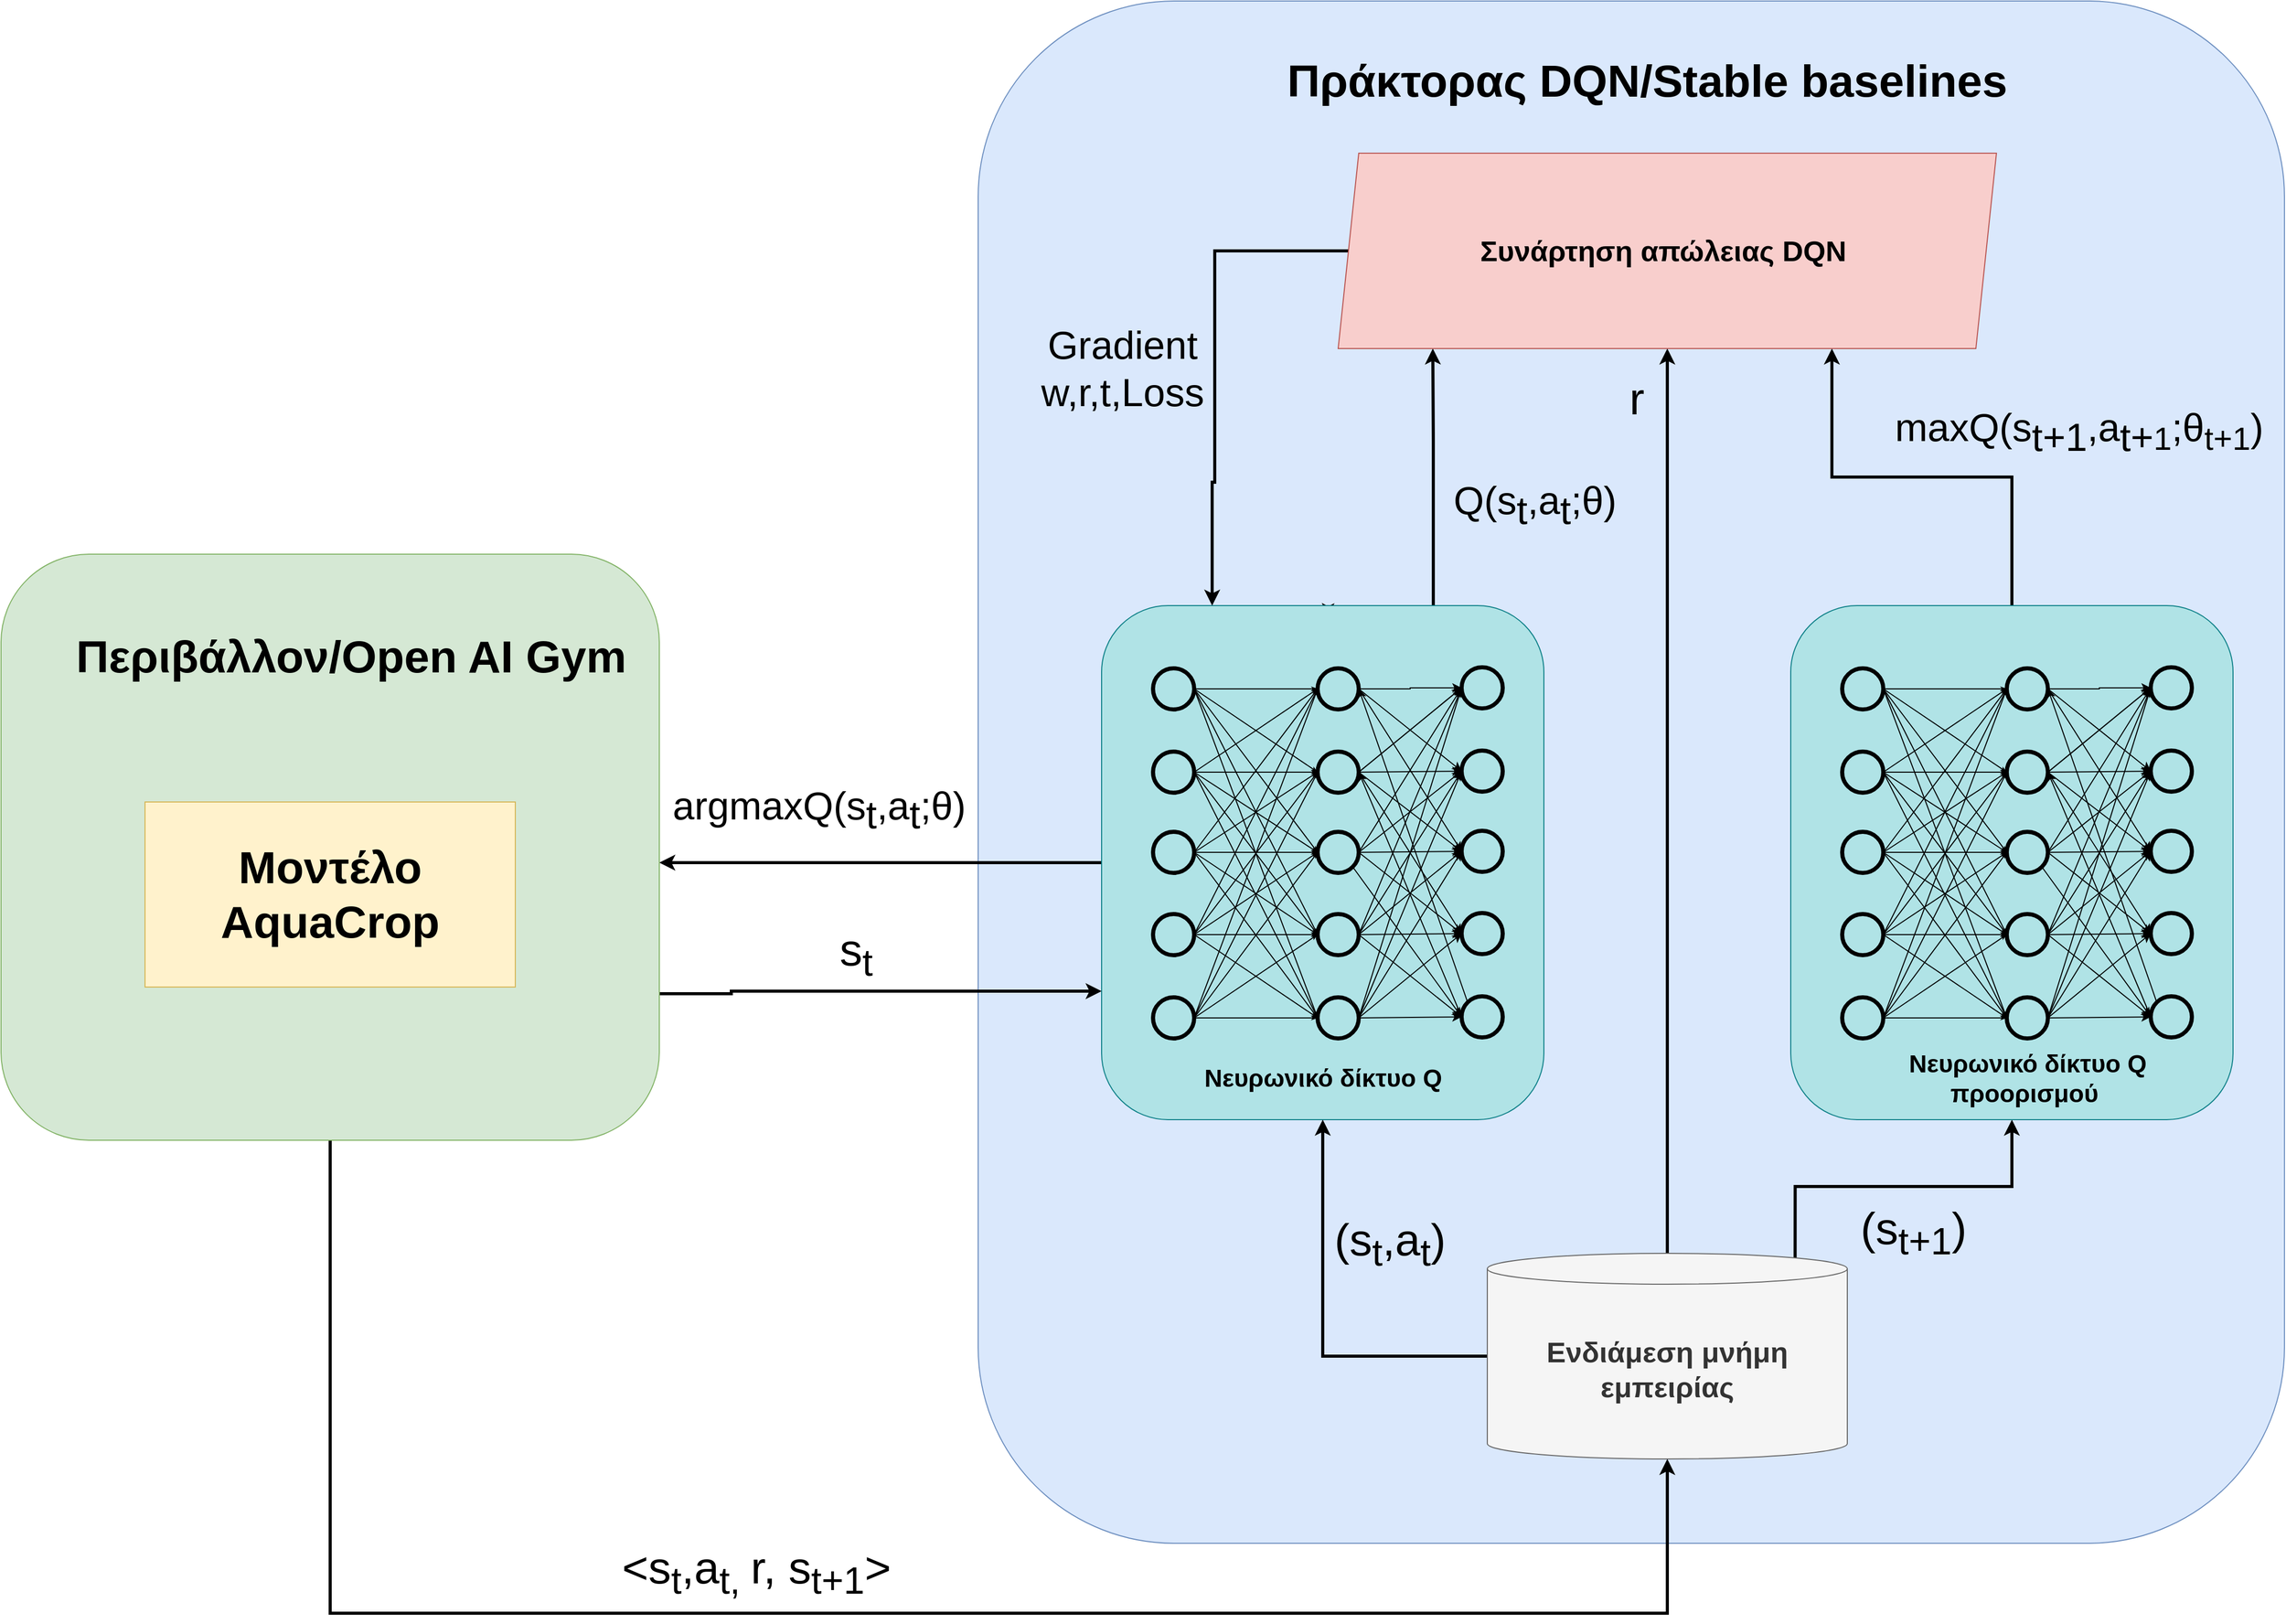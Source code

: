 <mxfile version="18.1.1" type="github">
  <diagram id="VxwVgovdTVbOtR5go3JT" name="Page-1">
    <mxGraphModel dx="4413" dy="3097" grid="1" gridSize="10" guides="1" tooltips="1" connect="1" arrows="1" fold="1" page="1" pageScale="1" pageWidth="850" pageHeight="1100" math="0" shadow="0">
      <root>
        <mxCell id="0" />
        <mxCell id="1" parent="0" />
        <mxCell id="t5spGKLu4FDtKMN-2J0H-313" value="" style="rounded=1;whiteSpace=wrap;html=1;fontSize=28;fillColor=#dae8fc;strokeColor=#6c8ebf;" vertex="1" parent="1">
          <mxGeometry x="240" y="-920" width="1270" height="1500" as="geometry" />
        </mxCell>
        <mxCell id="t5spGKLu4FDtKMN-2J0H-336" style="rounded=0;orthogonalLoop=1;jettySize=auto;html=1;exitX=0;exitY=0.5;exitDx=0;exitDy=0;fontSize=44;strokeColor=default;strokeWidth=3;" edge="1" parent="1" source="t5spGKLu4FDtKMN-2J0H-238">
          <mxGeometry relative="1" as="geometry">
            <mxPoint x="-70" y="-82" as="targetPoint" />
          </mxGeometry>
        </mxCell>
        <mxCell id="t5spGKLu4FDtKMN-2J0H-337" value="argmaxQ(&lt;span style=&quot;font-size: 38px;&quot;&gt;s&lt;/span&gt;&lt;sub style=&quot;font-size: 38px;&quot;&gt;t&lt;/sub&gt;&lt;span style=&quot;font-size: 38px;&quot;&gt;,a&lt;/span&gt;&lt;sub style=&quot;font-size: 38px;&quot;&gt;t&lt;/sub&gt;;θ)" style="edgeLabel;html=1;align=center;verticalAlign=middle;resizable=0;points=[];fontSize=38;labelBackgroundColor=none;" vertex="1" connectable="0" parent="t5spGKLu4FDtKMN-2J0H-336">
          <mxGeometry x="0.197" y="-5" relative="1" as="geometry">
            <mxPoint x="-18" y="-45" as="offset" />
          </mxGeometry>
        </mxCell>
        <mxCell id="t5spGKLu4FDtKMN-2J0H-340" style="edgeStyle=none;rounded=0;orthogonalLoop=1;jettySize=auto;html=1;fontSize=44;strokeColor=default;strokeWidth=2;" edge="1" parent="1" source="t5spGKLu4FDtKMN-2J0H-238">
          <mxGeometry relative="1" as="geometry">
            <mxPoint x="580" y="-322.0" as="targetPoint" />
          </mxGeometry>
        </mxCell>
        <mxCell id="t5spGKLu4FDtKMN-2J0H-349" style="edgeStyle=orthogonalEdgeStyle;rounded=0;orthogonalLoop=1;jettySize=auto;html=1;exitX=0.75;exitY=0;exitDx=0;exitDy=0;fontSize=42;strokeColor=default;strokeWidth=3;" edge="1" parent="1" source="t5spGKLu4FDtKMN-2J0H-238" target="t5spGKLu4FDtKMN-2J0H-310">
          <mxGeometry relative="1" as="geometry">
            <Array as="points">
              <mxPoint x="682" y="-492" />
              <mxPoint x="682" y="-492" />
            </Array>
          </mxGeometry>
        </mxCell>
        <mxCell id="t5spGKLu4FDtKMN-2J0H-350" value="&lt;span style=&quot;font-size: 38px;&quot;&gt;Q(&lt;/span&gt;&lt;span style=&quot;font-size: 38px;&quot;&gt;s&lt;/span&gt;&lt;sub style=&quot;font-size: 38px;&quot;&gt;t&lt;/sub&gt;&lt;span style=&quot;font-size: 38px;&quot;&gt;,a&lt;/span&gt;&lt;sub style=&quot;font-size: 38px;&quot;&gt;t&lt;/sub&gt;&lt;span style=&quot;font-size: 38px;&quot;&gt;;θ)&lt;/span&gt;" style="edgeLabel;html=1;align=center;verticalAlign=middle;resizable=0;points=[];fontSize=42;labelBackgroundColor=none;" vertex="1" connectable="0" parent="t5spGKLu4FDtKMN-2J0H-349">
          <mxGeometry x="-0.217" y="-2" relative="1" as="geometry">
            <mxPoint x="96" y="-1" as="offset" />
          </mxGeometry>
        </mxCell>
        <mxCell id="t5spGKLu4FDtKMN-2J0H-238" value="" style="rounded=1;whiteSpace=wrap;html=1;fontSize=16;fillColor=#b0e3e6;strokeColor=#0e8088;" vertex="1" parent="1">
          <mxGeometry x="360" y="-332" width="430" height="500" as="geometry" />
        </mxCell>
        <mxCell id="t5spGKLu4FDtKMN-2J0H-324" style="edgeStyle=orthogonalEdgeStyle;rounded=0;orthogonalLoop=1;jettySize=auto;html=1;exitX=0;exitY=0.5;exitDx=0;exitDy=0;exitPerimeter=0;fontSize=44;strokeColor=default;entryX=0.5;entryY=1;entryDx=0;entryDy=0;strokeWidth=3;" edge="1" parent="1" source="t5spGKLu4FDtKMN-2J0H-2" target="t5spGKLu4FDtKMN-2J0H-238">
          <mxGeometry relative="1" as="geometry" />
        </mxCell>
        <mxCell id="t5spGKLu4FDtKMN-2J0H-325" value="(s&lt;sub&gt;t&lt;/sub&gt;,a&lt;sub&gt;t&lt;/sub&gt;)" style="edgeLabel;html=1;align=center;verticalAlign=middle;resizable=0;points=[];fontSize=44;labelBackgroundColor=none;" vertex="1" connectable="0" parent="t5spGKLu4FDtKMN-2J0H-324">
          <mxGeometry x="0.251" y="-5" relative="1" as="geometry">
            <mxPoint x="60" y="-25" as="offset" />
          </mxGeometry>
        </mxCell>
        <mxCell id="t5spGKLu4FDtKMN-2J0H-326" style="edgeStyle=orthogonalEdgeStyle;rounded=0;orthogonalLoop=1;jettySize=auto;html=1;exitX=0.855;exitY=0;exitDx=0;exitDy=4.35;exitPerimeter=0;fontSize=44;strokeColor=default;strokeWidth=3;entryX=0.5;entryY=1;entryDx=0;entryDy=0;" edge="1" parent="1" source="t5spGKLu4FDtKMN-2J0H-2" target="t5spGKLu4FDtKMN-2J0H-243">
          <mxGeometry relative="1" as="geometry" />
        </mxCell>
        <mxCell id="t5spGKLu4FDtKMN-2J0H-327" value="&lt;span style=&quot;&quot;&gt;(s&lt;/span&gt;&lt;sub style=&quot;&quot;&gt;t+1&lt;/sub&gt;&lt;span style=&quot;&quot;&gt;)&lt;/span&gt;" style="edgeLabel;html=1;align=center;verticalAlign=middle;resizable=0;points=[];fontSize=44;labelBackgroundColor=none;" vertex="1" connectable="0" parent="t5spGKLu4FDtKMN-2J0H-326">
          <mxGeometry x="0.135" y="-2" relative="1" as="geometry">
            <mxPoint x="-12" y="43" as="offset" />
          </mxGeometry>
        </mxCell>
        <mxCell id="t5spGKLu4FDtKMN-2J0H-329" style="rounded=0;orthogonalLoop=1;jettySize=auto;html=1;exitX=0.5;exitY=0;exitDx=0;exitDy=0;exitPerimeter=0;fontSize=44;strokeColor=default;strokeWidth=3;entryX=0.5;entryY=1;entryDx=0;entryDy=0;" edge="1" parent="1" source="t5spGKLu4FDtKMN-2J0H-2" target="t5spGKLu4FDtKMN-2J0H-310">
          <mxGeometry relative="1" as="geometry" />
        </mxCell>
        <mxCell id="t5spGKLu4FDtKMN-2J0H-330" value="r" style="edgeLabel;html=1;align=center;verticalAlign=middle;resizable=0;points=[];fontSize=44;labelBackgroundColor=none;" vertex="1" connectable="0" parent="t5spGKLu4FDtKMN-2J0H-329">
          <mxGeometry x="-0.193" y="-1" relative="1" as="geometry">
            <mxPoint x="-31" y="-476" as="offset" />
          </mxGeometry>
        </mxCell>
        <mxCell id="t5spGKLu4FDtKMN-2J0H-2" value="&lt;font size=&quot;1&quot; style=&quot;&quot;&gt;&lt;b style=&quot;font-size: 28px;&quot;&gt;Ενδιάμεση μνήμη εμπειρίας&lt;/b&gt;&lt;/font&gt;" style="shape=cylinder3;whiteSpace=wrap;html=1;boundedLbl=1;backgroundOutline=1;size=15;fillColor=#f5f5f5;fontColor=#333333;strokeColor=#666666;" vertex="1" parent="1">
          <mxGeometry x="735" y="298" width="350" height="200" as="geometry" />
        </mxCell>
        <mxCell id="t5spGKLu4FDtKMN-2J0H-173" value="" style="ellipse;whiteSpace=wrap;html=1;aspect=fixed;strokeWidth=4;fillColor=none;fontColor=#666666;align=center;" vertex="1" parent="1">
          <mxGeometry x="410" y="-271" width="40" height="40" as="geometry" />
        </mxCell>
        <mxCell id="t5spGKLu4FDtKMN-2J0H-174" value="" style="ellipse;whiteSpace=wrap;html=1;aspect=fixed;strokeWidth=4;fillColor=none;fontColor=#666666;align=center;" vertex="1" parent="1">
          <mxGeometry x="410" y="-190" width="40" height="40" as="geometry" />
        </mxCell>
        <mxCell id="t5spGKLu4FDtKMN-2J0H-175" value="" style="ellipse;whiteSpace=wrap;html=1;aspect=fixed;strokeWidth=4;fillColor=none;fontColor=#666666;align=center;" vertex="1" parent="1">
          <mxGeometry x="410" y="-112" width="40" height="40" as="geometry" />
        </mxCell>
        <mxCell id="t5spGKLu4FDtKMN-2J0H-176" value="" style="ellipse;whiteSpace=wrap;html=1;aspect=fixed;strokeWidth=4;fillColor=none;fontColor=#666666;align=center;" vertex="1" parent="1">
          <mxGeometry x="410" y="49" width="40" height="40" as="geometry" />
        </mxCell>
        <mxCell id="t5spGKLu4FDtKMN-2J0H-177" value="" style="ellipse;whiteSpace=wrap;html=1;aspect=fixed;strokeWidth=4;fillColor=none;fontColor=#666666;align=center;" vertex="1" parent="1">
          <mxGeometry x="410" y="-32" width="40" height="40" as="geometry" />
        </mxCell>
        <mxCell id="t5spGKLu4FDtKMN-2J0H-178" value="" style="edgeStyle=orthogonalEdgeStyle;rounded=0;orthogonalLoop=1;jettySize=auto;html=1;" edge="1" parent="1" source="t5spGKLu4FDtKMN-2J0H-181" target="t5spGKLu4FDtKMN-2J0H-231">
          <mxGeometry relative="1" as="geometry" />
        </mxCell>
        <mxCell id="t5spGKLu4FDtKMN-2J0H-179" style="edgeStyle=none;rounded=0;orthogonalLoop=1;jettySize=auto;html=1;entryX=0;entryY=0.5;entryDx=0;entryDy=0;strokeColor=default;" edge="1" parent="1" target="t5spGKLu4FDtKMN-2J0H-232">
          <mxGeometry relative="1" as="geometry">
            <mxPoint x="610" y="-251" as="sourcePoint" />
          </mxGeometry>
        </mxCell>
        <mxCell id="t5spGKLu4FDtKMN-2J0H-180" style="edgeStyle=none;rounded=0;orthogonalLoop=1;jettySize=auto;html=1;exitX=1;exitY=0.5;exitDx=0;exitDy=0;entryX=0;entryY=0.5;entryDx=0;entryDy=0;strokeColor=default;" edge="1" parent="1" source="t5spGKLu4FDtKMN-2J0H-181" target="t5spGKLu4FDtKMN-2J0H-233">
          <mxGeometry relative="1" as="geometry" />
        </mxCell>
        <mxCell id="t5spGKLu4FDtKMN-2J0H-181" value="" style="ellipse;whiteSpace=wrap;html=1;aspect=fixed;strokeWidth=4;fillColor=none;fontColor=#666666;align=center;" vertex="1" parent="1">
          <mxGeometry x="570" y="-271" width="40" height="40" as="geometry" />
        </mxCell>
        <mxCell id="t5spGKLu4FDtKMN-2J0H-182" style="orthogonalLoop=1;jettySize=auto;html=1;exitX=1;exitY=0.5;exitDx=0;exitDy=0;entryX=0;entryY=0.5;entryDx=0;entryDy=0;strokeColor=default;rounded=0;" edge="1" parent="1" source="t5spGKLu4FDtKMN-2J0H-187" target="t5spGKLu4FDtKMN-2J0H-231">
          <mxGeometry relative="1" as="geometry" />
        </mxCell>
        <mxCell id="t5spGKLu4FDtKMN-2J0H-183" style="edgeStyle=none;rounded=0;orthogonalLoop=1;jettySize=auto;html=1;exitX=1;exitY=0.5;exitDx=0;exitDy=0;entryX=0;entryY=0.5;entryDx=0;entryDy=0;strokeColor=default;" edge="1" parent="1" source="t5spGKLu4FDtKMN-2J0H-187" target="t5spGKLu4FDtKMN-2J0H-233">
          <mxGeometry relative="1" as="geometry" />
        </mxCell>
        <mxCell id="t5spGKLu4FDtKMN-2J0H-184" style="edgeStyle=none;rounded=0;orthogonalLoop=1;jettySize=auto;html=1;exitX=1;exitY=0.5;exitDx=0;exitDy=0;entryX=0;entryY=0.5;entryDx=0;entryDy=0;strokeColor=default;" edge="1" parent="1" source="t5spGKLu4FDtKMN-2J0H-187" target="t5spGKLu4FDtKMN-2J0H-231">
          <mxGeometry relative="1" as="geometry" />
        </mxCell>
        <mxCell id="t5spGKLu4FDtKMN-2J0H-185" style="edgeStyle=none;rounded=0;orthogonalLoop=1;jettySize=auto;html=1;exitX=1;exitY=0.5;exitDx=0;exitDy=0;entryX=0;entryY=0.5;entryDx=0;entryDy=0;strokeColor=default;" edge="1" parent="1" source="t5spGKLu4FDtKMN-2J0H-187" target="t5spGKLu4FDtKMN-2J0H-237">
          <mxGeometry relative="1" as="geometry" />
        </mxCell>
        <mxCell id="t5spGKLu4FDtKMN-2J0H-186" style="edgeStyle=none;rounded=0;orthogonalLoop=1;jettySize=auto;html=1;exitX=1;exitY=0.5;exitDx=0;exitDy=0;entryX=0;entryY=0.5;entryDx=0;entryDy=0;strokeColor=default;" edge="1" parent="1" source="t5spGKLu4FDtKMN-2J0H-187" target="t5spGKLu4FDtKMN-2J0H-232">
          <mxGeometry relative="1" as="geometry" />
        </mxCell>
        <mxCell id="t5spGKLu4FDtKMN-2J0H-187" value="" style="ellipse;whiteSpace=wrap;html=1;aspect=fixed;strokeWidth=4;fillColor=none;fontColor=#666666;align=center;" vertex="1" parent="1">
          <mxGeometry x="570" y="-190" width="40" height="40" as="geometry" />
        </mxCell>
        <mxCell id="t5spGKLu4FDtKMN-2J0H-188" style="edgeStyle=none;rounded=0;orthogonalLoop=1;jettySize=auto;html=1;exitX=1;exitY=0.5;exitDx=0;exitDy=0;entryX=0;entryY=0.5;entryDx=0;entryDy=0;strokeColor=default;" edge="1" parent="1" source="t5spGKLu4FDtKMN-2J0H-193" target="t5spGKLu4FDtKMN-2J0H-237">
          <mxGeometry relative="1" as="geometry" />
        </mxCell>
        <mxCell id="t5spGKLu4FDtKMN-2J0H-189" style="edgeStyle=none;rounded=0;orthogonalLoop=1;jettySize=auto;html=1;exitX=1;exitY=0.5;exitDx=0;exitDy=0;entryX=0;entryY=0.5;entryDx=0;entryDy=0;strokeColor=default;" edge="1" parent="1" source="t5spGKLu4FDtKMN-2J0H-193" target="t5spGKLu4FDtKMN-2J0H-232">
          <mxGeometry relative="1" as="geometry" />
        </mxCell>
        <mxCell id="t5spGKLu4FDtKMN-2J0H-190" style="edgeStyle=none;rounded=0;orthogonalLoop=1;jettySize=auto;html=1;exitX=1;exitY=1;exitDx=0;exitDy=0;entryX=0;entryY=0.5;entryDx=0;entryDy=0;strokeColor=default;" edge="1" parent="1" source="t5spGKLu4FDtKMN-2J0H-193" target="t5spGKLu4FDtKMN-2J0H-236">
          <mxGeometry relative="1" as="geometry" />
        </mxCell>
        <mxCell id="t5spGKLu4FDtKMN-2J0H-191" style="edgeStyle=none;rounded=0;orthogonalLoop=1;jettySize=auto;html=1;exitX=1;exitY=0.5;exitDx=0;exitDy=0;strokeColor=default;entryX=0;entryY=0.5;entryDx=0;entryDy=0;" edge="1" parent="1" source="t5spGKLu4FDtKMN-2J0H-193" target="t5spGKLu4FDtKMN-2J0H-231">
          <mxGeometry relative="1" as="geometry">
            <mxPoint x="690" y="-251" as="targetPoint" />
          </mxGeometry>
        </mxCell>
        <mxCell id="t5spGKLu4FDtKMN-2J0H-192" style="edgeStyle=none;rounded=0;orthogonalLoop=1;jettySize=auto;html=1;exitX=1;exitY=0.5;exitDx=0;exitDy=0;entryX=0;entryY=0.5;entryDx=0;entryDy=0;strokeColor=default;" edge="1" parent="1" source="t5spGKLu4FDtKMN-2J0H-193" target="t5spGKLu4FDtKMN-2J0H-233">
          <mxGeometry relative="1" as="geometry" />
        </mxCell>
        <mxCell id="t5spGKLu4FDtKMN-2J0H-193" value="" style="ellipse;whiteSpace=wrap;html=1;aspect=fixed;strokeWidth=4;fillColor=none;fontColor=#666666;align=center;" vertex="1" parent="1">
          <mxGeometry x="570" y="-112" width="40" height="40" as="geometry" />
        </mxCell>
        <mxCell id="t5spGKLu4FDtKMN-2J0H-194" style="edgeStyle=none;rounded=0;orthogonalLoop=1;jettySize=auto;html=1;exitX=1;exitY=0.5;exitDx=0;exitDy=0;entryX=0;entryY=0.5;entryDx=0;entryDy=0;strokeColor=default;" edge="1" parent="1" source="t5spGKLu4FDtKMN-2J0H-199" target="t5spGKLu4FDtKMN-2J0H-236">
          <mxGeometry relative="1" as="geometry" />
        </mxCell>
        <mxCell id="t5spGKLu4FDtKMN-2J0H-195" style="edgeStyle=none;rounded=0;orthogonalLoop=1;jettySize=auto;html=1;exitX=1;exitY=0.5;exitDx=0;exitDy=0;entryX=0;entryY=0.5;entryDx=0;entryDy=0;strokeColor=default;" edge="1" parent="1" source="t5spGKLu4FDtKMN-2J0H-199" target="t5spGKLu4FDtKMN-2J0H-237">
          <mxGeometry relative="1" as="geometry" />
        </mxCell>
        <mxCell id="t5spGKLu4FDtKMN-2J0H-196" style="edgeStyle=none;rounded=0;orthogonalLoop=1;jettySize=auto;html=1;exitX=1;exitY=0.5;exitDx=0;exitDy=0;entryX=0;entryY=0.5;entryDx=0;entryDy=0;strokeColor=default;" edge="1" parent="1" source="t5spGKLu4FDtKMN-2J0H-199" target="t5spGKLu4FDtKMN-2J0H-233">
          <mxGeometry relative="1" as="geometry" />
        </mxCell>
        <mxCell id="t5spGKLu4FDtKMN-2J0H-197" style="edgeStyle=none;rounded=0;orthogonalLoop=1;jettySize=auto;html=1;exitX=1;exitY=0.5;exitDx=0;exitDy=0;entryX=0;entryY=0.5;entryDx=0;entryDy=0;strokeColor=default;" edge="1" parent="1" source="t5spGKLu4FDtKMN-2J0H-199" target="t5spGKLu4FDtKMN-2J0H-232">
          <mxGeometry relative="1" as="geometry" />
        </mxCell>
        <mxCell id="t5spGKLu4FDtKMN-2J0H-198" style="edgeStyle=none;rounded=0;orthogonalLoop=1;jettySize=auto;html=1;exitX=1;exitY=0.5;exitDx=0;exitDy=0;entryX=0;entryY=0.5;entryDx=0;entryDy=0;strokeColor=default;" edge="1" parent="1" source="t5spGKLu4FDtKMN-2J0H-199" target="t5spGKLu4FDtKMN-2J0H-231">
          <mxGeometry relative="1" as="geometry" />
        </mxCell>
        <mxCell id="t5spGKLu4FDtKMN-2J0H-199" value="" style="ellipse;whiteSpace=wrap;html=1;aspect=fixed;strokeWidth=4;fillColor=none;fontColor=#666666;align=center;" vertex="1" parent="1">
          <mxGeometry x="570" y="49" width="40" height="40" as="geometry" />
        </mxCell>
        <mxCell id="t5spGKLu4FDtKMN-2J0H-200" style="edgeStyle=none;rounded=0;orthogonalLoop=1;jettySize=auto;html=1;exitX=1;exitY=0.5;exitDx=0;exitDy=0;entryX=0;entryY=0.5;entryDx=0;entryDy=0;strokeColor=default;" edge="1" parent="1" source="t5spGKLu4FDtKMN-2J0H-205" target="t5spGKLu4FDtKMN-2J0H-236">
          <mxGeometry relative="1" as="geometry" />
        </mxCell>
        <mxCell id="t5spGKLu4FDtKMN-2J0H-201" style="edgeStyle=none;rounded=0;orthogonalLoop=1;jettySize=auto;html=1;exitX=1;exitY=0.5;exitDx=0;exitDy=0;entryX=0;entryY=0.5;entryDx=0;entryDy=0;strokeColor=default;" edge="1" parent="1" source="t5spGKLu4FDtKMN-2J0H-205" target="t5spGKLu4FDtKMN-2J0H-237">
          <mxGeometry relative="1" as="geometry" />
        </mxCell>
        <mxCell id="t5spGKLu4FDtKMN-2J0H-202" style="edgeStyle=none;rounded=0;orthogonalLoop=1;jettySize=auto;html=1;exitX=1;exitY=0.5;exitDx=0;exitDy=0;entryX=0;entryY=0.5;entryDx=0;entryDy=0;strokeColor=default;" edge="1" parent="1" source="t5spGKLu4FDtKMN-2J0H-205" target="t5spGKLu4FDtKMN-2J0H-233">
          <mxGeometry relative="1" as="geometry" />
        </mxCell>
        <mxCell id="t5spGKLu4FDtKMN-2J0H-203" style="edgeStyle=none;rounded=0;orthogonalLoop=1;jettySize=auto;html=1;exitX=1;exitY=0.5;exitDx=0;exitDy=0;entryX=0;entryY=0.5;entryDx=0;entryDy=0;strokeColor=default;" edge="1" parent="1" source="t5spGKLu4FDtKMN-2J0H-205" target="t5spGKLu4FDtKMN-2J0H-232">
          <mxGeometry relative="1" as="geometry" />
        </mxCell>
        <mxCell id="t5spGKLu4FDtKMN-2J0H-204" style="edgeStyle=none;rounded=0;orthogonalLoop=1;jettySize=auto;html=1;exitX=1;exitY=0.5;exitDx=0;exitDy=0;entryX=0;entryY=0.5;entryDx=0;entryDy=0;strokeColor=default;" edge="1" parent="1" source="t5spGKLu4FDtKMN-2J0H-205" target="t5spGKLu4FDtKMN-2J0H-231">
          <mxGeometry relative="1" as="geometry" />
        </mxCell>
        <mxCell id="t5spGKLu4FDtKMN-2J0H-205" value="" style="ellipse;whiteSpace=wrap;html=1;aspect=fixed;strokeWidth=4;fillColor=none;fontColor=#666666;align=center;" vertex="1" parent="1">
          <mxGeometry x="570" y="-32" width="40" height="40" as="geometry" />
        </mxCell>
        <mxCell id="t5spGKLu4FDtKMN-2J0H-206" value="" style="endArrow=classicThin;html=1;shadow=0;strokeColor=#000000;strokeWidth=1;fontColor=#666666;entryX=0;entryY=0.5;endFill=1;exitX=1;exitY=0.5;endSize=3;" edge="1" parent="1" source="t5spGKLu4FDtKMN-2J0H-173" target="t5spGKLu4FDtKMN-2J0H-199">
          <mxGeometry width="50" height="50" relative="1" as="geometry">
            <mxPoint x="471" y="-206" as="sourcePoint" />
            <mxPoint x="521" y="-231" as="targetPoint" />
          </mxGeometry>
        </mxCell>
        <mxCell id="t5spGKLu4FDtKMN-2J0H-207" value="" style="endArrow=classicThin;html=1;shadow=0;strokeColor=#000000;strokeWidth=1;fontColor=#666666;entryX=0;entryY=0.5;exitX=1;exitY=0.5;endFill=1;endSize=3;" edge="1" parent="1" source="t5spGKLu4FDtKMN-2J0H-173" target="t5spGKLu4FDtKMN-2J0H-205">
          <mxGeometry width="50" height="50" relative="1" as="geometry">
            <mxPoint x="481" y="-211" as="sourcePoint" />
            <mxPoint x="571" y="14" as="targetPoint" />
          </mxGeometry>
        </mxCell>
        <mxCell id="t5spGKLu4FDtKMN-2J0H-208" value="" style="endArrow=classicThin;html=1;shadow=0;strokeColor=#000000;strokeWidth=1;fontColor=#666666;entryX=0;entryY=0.5;endFill=1;exitX=1;exitY=0.5;endSize=3;" edge="1" parent="1" source="t5spGKLu4FDtKMN-2J0H-173" target="t5spGKLu4FDtKMN-2J0H-193">
          <mxGeometry width="50" height="50" relative="1" as="geometry">
            <mxPoint x="471" y="-211" as="sourcePoint" />
            <mxPoint x="571" y="-31" as="targetPoint" />
          </mxGeometry>
        </mxCell>
        <mxCell id="t5spGKLu4FDtKMN-2J0H-209" value="" style="endArrow=classicThin;html=1;shadow=0;strokeColor=#000000;strokeWidth=1;fontColor=#666666;entryX=0;entryY=0.5;endFill=1;exitX=1;exitY=0.5;endSize=3;" edge="1" parent="1" source="t5spGKLu4FDtKMN-2J0H-173" target="t5spGKLu4FDtKMN-2J0H-187">
          <mxGeometry width="50" height="50" relative="1" as="geometry">
            <mxPoint x="471" y="-211" as="sourcePoint" />
            <mxPoint x="571" y="-91" as="targetPoint" />
          </mxGeometry>
        </mxCell>
        <mxCell id="t5spGKLu4FDtKMN-2J0H-210" value="" style="endArrow=classicThin;html=1;shadow=0;strokeColor=#000000;strokeWidth=1;fontColor=#666666;entryX=0;entryY=0.5;exitX=1;exitY=0.5;endFill=1;endSize=3;" edge="1" parent="1" source="t5spGKLu4FDtKMN-2J0H-173" target="t5spGKLu4FDtKMN-2J0H-181">
          <mxGeometry width="50" height="50" relative="1" as="geometry">
            <mxPoint x="481" y="-244" as="sourcePoint" />
            <mxPoint x="571" y="-194" as="targetPoint" />
          </mxGeometry>
        </mxCell>
        <mxCell id="t5spGKLu4FDtKMN-2J0H-211" value="" style="endArrow=classicThin;html=1;shadow=0;strokeColor=#000000;strokeWidth=1;fontColor=#666666;entryX=0;entryY=0.5;exitX=1;exitY=0.5;endFill=1;endSize=3;" edge="1" parent="1" source="t5spGKLu4FDtKMN-2J0H-174" target="t5spGKLu4FDtKMN-2J0H-199">
          <mxGeometry width="50" height="50" relative="1" as="geometry">
            <mxPoint x="481" y="-196" as="sourcePoint" />
            <mxPoint x="571" y="29" as="targetPoint" />
          </mxGeometry>
        </mxCell>
        <mxCell id="t5spGKLu4FDtKMN-2J0H-212" value="" style="endArrow=classicThin;html=1;shadow=0;strokeColor=#000000;strokeWidth=1;fontColor=#666666;entryX=0;entryY=0.5;exitX=1;exitY=0.5;endFill=1;endSize=3;" edge="1" parent="1" source="t5spGKLu4FDtKMN-2J0H-174" target="t5spGKLu4FDtKMN-2J0H-205">
          <mxGeometry width="50" height="50" relative="1" as="geometry">
            <mxPoint x="481" y="-151" as="sourcePoint" />
            <mxPoint x="571" y="29" as="targetPoint" />
          </mxGeometry>
        </mxCell>
        <mxCell id="t5spGKLu4FDtKMN-2J0H-213" value="" style="endArrow=classicThin;html=1;shadow=0;strokeColor=#000000;strokeWidth=1;fontColor=#666666;entryX=0;entryY=0.5;exitX=1;exitY=0.5;endFill=1;endSize=3;" edge="1" parent="1" source="t5spGKLu4FDtKMN-2J0H-174" target="t5spGKLu4FDtKMN-2J0H-193">
          <mxGeometry width="50" height="50" relative="1" as="geometry">
            <mxPoint x="471" y="-151" as="sourcePoint" />
            <mxPoint x="571" y="-31" as="targetPoint" />
          </mxGeometry>
        </mxCell>
        <mxCell id="t5spGKLu4FDtKMN-2J0H-214" value="" style="endArrow=classicThin;html=1;shadow=0;strokeColor=#000000;strokeWidth=1;fontColor=#666666;entryX=0;entryY=0.5;exitX=1;exitY=0.5;endFill=1;endSize=3;" edge="1" parent="1" source="t5spGKLu4FDtKMN-2J0H-174" target="t5spGKLu4FDtKMN-2J0H-187">
          <mxGeometry width="50" height="50" relative="1" as="geometry">
            <mxPoint x="481" y="-163" as="sourcePoint" />
            <mxPoint x="571" y="-103" as="targetPoint" />
          </mxGeometry>
        </mxCell>
        <mxCell id="t5spGKLu4FDtKMN-2J0H-215" value="" style="endArrow=classicThin;html=1;shadow=0;strokeColor=#000000;strokeWidth=1;fontColor=#666666;entryX=0;entryY=0.5;endFill=1;exitX=1;exitY=0.5;endSize=3;" edge="1" parent="1" source="t5spGKLu4FDtKMN-2J0H-174" target="t5spGKLu4FDtKMN-2J0H-181">
          <mxGeometry width="50" height="50" relative="1" as="geometry">
            <mxPoint x="471" y="-161" as="sourcePoint" />
            <mxPoint x="561" y="-161" as="targetPoint" />
          </mxGeometry>
        </mxCell>
        <mxCell id="t5spGKLu4FDtKMN-2J0H-216" value="" style="endArrow=classicThin;html=1;shadow=0;strokeColor=#000000;strokeWidth=1;fontColor=#666666;entryX=0;entryY=0.5;exitX=1;exitY=0.5;endFill=1;endSize=3;" edge="1" parent="1" source="t5spGKLu4FDtKMN-2J0H-175" target="t5spGKLu4FDtKMN-2J0H-193">
          <mxGeometry width="50" height="50" relative="1" as="geometry">
            <mxPoint x="481" y="-142" as="sourcePoint" />
            <mxPoint x="571" y="-142" as="targetPoint" />
          </mxGeometry>
        </mxCell>
        <mxCell id="t5spGKLu4FDtKMN-2J0H-217" value="" style="endArrow=classicThin;html=1;shadow=0;strokeColor=#000000;strokeWidth=1;fontColor=#666666;entryX=0;entryY=0.5;exitX=1;exitY=0.5;endFill=1;endSize=3;" edge="1" parent="1" source="t5spGKLu4FDtKMN-2J0H-175" target="t5spGKLu4FDtKMN-2J0H-205">
          <mxGeometry width="50" height="50" relative="1" as="geometry">
            <mxPoint x="481" y="-88" as="sourcePoint" />
            <mxPoint x="571" y="-88" as="targetPoint" />
          </mxGeometry>
        </mxCell>
        <mxCell id="t5spGKLu4FDtKMN-2J0H-218" value="" style="endArrow=classicThin;html=1;shadow=0;strokeColor=#000000;strokeWidth=1;fontColor=#666666;entryX=0;entryY=0.5;exitX=1;exitY=0.5;endFill=1;endSize=3;" edge="1" parent="1" source="t5spGKLu4FDtKMN-2J0H-175" target="t5spGKLu4FDtKMN-2J0H-199">
          <mxGeometry width="50" height="50" relative="1" as="geometry">
            <mxPoint x="481" y="-88" as="sourcePoint" />
            <mxPoint x="571" y="-28" as="targetPoint" />
          </mxGeometry>
        </mxCell>
        <mxCell id="t5spGKLu4FDtKMN-2J0H-219" value="" style="endArrow=classicThin;html=1;shadow=0;strokeColor=#000000;strokeWidth=1;fontColor=#666666;entryX=0;entryY=0.5;exitX=1;exitY=0.5;endFill=1;endSize=3;" edge="1" parent="1" source="t5spGKLu4FDtKMN-2J0H-175" target="t5spGKLu4FDtKMN-2J0H-187">
          <mxGeometry width="50" height="50" relative="1" as="geometry">
            <mxPoint x="481" y="-88" as="sourcePoint" />
            <mxPoint x="571" y="-88" as="targetPoint" />
          </mxGeometry>
        </mxCell>
        <mxCell id="t5spGKLu4FDtKMN-2J0H-220" value="" style="endArrow=classicThin;html=1;shadow=0;strokeColor=#000000;strokeWidth=1;fontColor=#666666;entryX=0;entryY=0.5;exitX=1;exitY=0.5;endFill=1;endSize=3;" edge="1" parent="1" source="t5spGKLu4FDtKMN-2J0H-175" target="t5spGKLu4FDtKMN-2J0H-181">
          <mxGeometry width="50" height="50" relative="1" as="geometry">
            <mxPoint x="481" y="-88" as="sourcePoint" />
            <mxPoint x="571" y="-148" as="targetPoint" />
          </mxGeometry>
        </mxCell>
        <mxCell id="t5spGKLu4FDtKMN-2J0H-221" value="" style="endArrow=classicThin;html=1;shadow=0;strokeColor=#000000;strokeWidth=1;fontColor=#666666;entryX=0;entryY=0.5;exitX=1;exitY=0.5;endFill=1;endSize=3;" edge="1" parent="1" source="t5spGKLu4FDtKMN-2J0H-177" target="t5spGKLu4FDtKMN-2J0H-205">
          <mxGeometry width="50" height="50" relative="1" as="geometry">
            <mxPoint x="481" y="-62" as="sourcePoint" />
            <mxPoint x="571" y="-62" as="targetPoint" />
          </mxGeometry>
        </mxCell>
        <mxCell id="t5spGKLu4FDtKMN-2J0H-222" value="" style="endArrow=classicThin;html=1;shadow=0;strokeColor=#000000;strokeWidth=1;fontColor=#666666;entryX=0;entryY=0.5;exitX=1;exitY=0.5;endFill=1;endSize=3;" edge="1" parent="1" source="t5spGKLu4FDtKMN-2J0H-176" target="t5spGKLu4FDtKMN-2J0H-199">
          <mxGeometry width="50" height="50" relative="1" as="geometry">
            <mxPoint x="481" y="28" as="sourcePoint" />
            <mxPoint x="571" y="28" as="targetPoint" />
          </mxGeometry>
        </mxCell>
        <mxCell id="t5spGKLu4FDtKMN-2J0H-223" value="" style="endArrow=classicThin;html=1;shadow=0;strokeColor=#000000;strokeWidth=1;fontColor=#666666;entryX=0;entryY=0.5;exitX=1;exitY=0.5;endFill=1;endSize=3;" edge="1" parent="1" source="t5spGKLu4FDtKMN-2J0H-176" target="t5spGKLu4FDtKMN-2J0H-205">
          <mxGeometry width="50" height="50" relative="1" as="geometry">
            <mxPoint x="481" y="32" as="sourcePoint" />
            <mxPoint x="571" y="32" as="targetPoint" />
          </mxGeometry>
        </mxCell>
        <mxCell id="t5spGKLu4FDtKMN-2J0H-224" value="" style="endArrow=classicThin;html=1;shadow=0;strokeColor=#000000;strokeWidth=1;fontColor=#666666;entryX=0;entryY=0.5;exitX=1;exitY=0.5;endFill=1;endSize=3;" edge="1" parent="1" source="t5spGKLu4FDtKMN-2J0H-176" target="t5spGKLu4FDtKMN-2J0H-193">
          <mxGeometry width="50" height="50" relative="1" as="geometry">
            <mxPoint x="481" y="32" as="sourcePoint" />
            <mxPoint x="571" y="-28" as="targetPoint" />
          </mxGeometry>
        </mxCell>
        <mxCell id="t5spGKLu4FDtKMN-2J0H-225" value="" style="endArrow=classicThin;html=1;shadow=0;strokeColor=#000000;strokeWidth=1;fontColor=#666666;entryX=0;entryY=0.5;exitX=1;exitY=0.5;endFill=1;endSize=3;" edge="1" parent="1" source="t5spGKLu4FDtKMN-2J0H-176" target="t5spGKLu4FDtKMN-2J0H-187">
          <mxGeometry width="50" height="50" relative="1" as="geometry">
            <mxPoint x="481" y="32" as="sourcePoint" />
            <mxPoint x="571" y="-88" as="targetPoint" />
          </mxGeometry>
        </mxCell>
        <mxCell id="t5spGKLu4FDtKMN-2J0H-226" value="" style="endArrow=classicThin;html=1;shadow=0;strokeColor=#000000;strokeWidth=1;fontColor=#666666;entryX=0;entryY=0.5;exitX=1;exitY=0.5;endFill=1;endSize=3;" edge="1" parent="1" source="t5spGKLu4FDtKMN-2J0H-176" target="t5spGKLu4FDtKMN-2J0H-181">
          <mxGeometry width="50" height="50" relative="1" as="geometry">
            <mxPoint x="481" y="32" as="sourcePoint" />
            <mxPoint x="571" y="-148" as="targetPoint" />
          </mxGeometry>
        </mxCell>
        <mxCell id="t5spGKLu4FDtKMN-2J0H-227" value="" style="endArrow=classicThin;html=1;shadow=0;strokeColor=#000000;strokeWidth=1;fontColor=#666666;exitX=1;exitY=0.5;endFill=1;entryX=0;entryY=0.5;endSize=3;" edge="1" parent="1" source="t5spGKLu4FDtKMN-2J0H-177" target="t5spGKLu4FDtKMN-2J0H-199">
          <mxGeometry width="50" height="50" relative="1" as="geometry">
            <mxPoint x="481" y="-28" as="sourcePoint" />
            <mxPoint x="561" y="19" as="targetPoint" />
          </mxGeometry>
        </mxCell>
        <mxCell id="t5spGKLu4FDtKMN-2J0H-228" value="" style="endArrow=classicThin;html=1;shadow=0;strokeColor=#000000;strokeWidth=1;fontColor=#666666;entryX=0;entryY=0.5;exitX=1;exitY=0.5;endFill=1;endSize=3;" edge="1" parent="1" source="t5spGKLu4FDtKMN-2J0H-177" target="t5spGKLu4FDtKMN-2J0H-193">
          <mxGeometry width="50" height="50" relative="1" as="geometry">
            <mxPoint x="481" y="-28" as="sourcePoint" />
            <mxPoint x="571" y="-28" as="targetPoint" />
          </mxGeometry>
        </mxCell>
        <mxCell id="t5spGKLu4FDtKMN-2J0H-229" value="" style="endArrow=classicThin;html=1;shadow=0;strokeColor=#000000;strokeWidth=1;fontColor=#666666;entryX=0;entryY=0.5;exitX=1;exitY=0.5;endFill=1;endSize=3;" edge="1" parent="1" source="t5spGKLu4FDtKMN-2J0H-177" target="t5spGKLu4FDtKMN-2J0H-187">
          <mxGeometry width="50" height="50" relative="1" as="geometry">
            <mxPoint x="481" y="-28" as="sourcePoint" />
            <mxPoint x="571" y="-88" as="targetPoint" />
          </mxGeometry>
        </mxCell>
        <mxCell id="t5spGKLu4FDtKMN-2J0H-230" value="" style="endArrow=classicThin;html=1;shadow=0;strokeColor=#000000;strokeWidth=1;fontColor=#666666;entryX=0;entryY=0.5;exitX=1;exitY=0.5;endFill=1;endSize=3;" edge="1" parent="1" source="t5spGKLu4FDtKMN-2J0H-177" target="t5spGKLu4FDtKMN-2J0H-181">
          <mxGeometry width="50" height="50" relative="1" as="geometry">
            <mxPoint x="481" y="-28" as="sourcePoint" />
            <mxPoint x="571" y="-148" as="targetPoint" />
          </mxGeometry>
        </mxCell>
        <mxCell id="t5spGKLu4FDtKMN-2J0H-231" value="" style="ellipse;whiteSpace=wrap;html=1;aspect=fixed;strokeWidth=4;fillColor=none;fontColor=#666666;align=center;" vertex="1" parent="1">
          <mxGeometry x="710" y="-272" width="40" height="40" as="geometry" />
        </mxCell>
        <mxCell id="t5spGKLu4FDtKMN-2J0H-232" value="" style="ellipse;whiteSpace=wrap;html=1;aspect=fixed;strokeWidth=4;fillColor=none;fontColor=#666666;align=center;" vertex="1" parent="1">
          <mxGeometry x="710" y="-191" width="40" height="40" as="geometry" />
        </mxCell>
        <mxCell id="t5spGKLu4FDtKMN-2J0H-233" value="" style="ellipse;whiteSpace=wrap;html=1;aspect=fixed;strokeWidth=4;fillColor=none;fontColor=#666666;align=center;" vertex="1" parent="1">
          <mxGeometry x="710" y="-113" width="40" height="40" as="geometry" />
        </mxCell>
        <mxCell id="t5spGKLu4FDtKMN-2J0H-234" style="edgeStyle=none;rounded=0;orthogonalLoop=1;jettySize=auto;html=1;exitX=0;exitY=0.5;exitDx=0;exitDy=0;entryX=1;entryY=0.5;entryDx=0;entryDy=0;strokeColor=default;" edge="1" parent="1" source="t5spGKLu4FDtKMN-2J0H-236" target="t5spGKLu4FDtKMN-2J0H-187">
          <mxGeometry relative="1" as="geometry" />
        </mxCell>
        <mxCell id="t5spGKLu4FDtKMN-2J0H-235" style="edgeStyle=none;rounded=0;orthogonalLoop=1;jettySize=auto;html=1;exitX=0;exitY=0;exitDx=0;exitDy=0;entryX=1;entryY=0.5;entryDx=0;entryDy=0;strokeColor=default;" edge="1" parent="1" source="t5spGKLu4FDtKMN-2J0H-236" target="t5spGKLu4FDtKMN-2J0H-181">
          <mxGeometry relative="1" as="geometry" />
        </mxCell>
        <mxCell id="t5spGKLu4FDtKMN-2J0H-236" value="" style="ellipse;whiteSpace=wrap;html=1;aspect=fixed;strokeWidth=4;fillColor=none;fontColor=#666666;align=center;" vertex="1" parent="1">
          <mxGeometry x="710" y="48" width="40" height="40" as="geometry" />
        </mxCell>
        <mxCell id="t5spGKLu4FDtKMN-2J0H-237" value="" style="ellipse;whiteSpace=wrap;html=1;aspect=fixed;strokeWidth=4;fillColor=none;fontColor=#666666;align=center;" vertex="1" parent="1">
          <mxGeometry x="710" y="-33" width="40" height="40" as="geometry" />
        </mxCell>
        <mxCell id="t5spGKLu4FDtKMN-2J0H-242" value="Νευρωνικό δίκτυο Q" style="text;strokeColor=none;fillColor=none;html=1;fontSize=24;fontStyle=1;verticalAlign=middle;align=center;" vertex="1" parent="1">
          <mxGeometry x="485" y="108" width="180" height="40" as="geometry" />
        </mxCell>
        <mxCell id="t5spGKLu4FDtKMN-2J0H-344" style="edgeStyle=orthogonalEdgeStyle;rounded=0;orthogonalLoop=1;jettySize=auto;html=1;exitX=0.5;exitY=0;exitDx=0;exitDy=0;entryX=0.75;entryY=1;entryDx=0;entryDy=0;fontSize=38;strokeColor=default;strokeWidth=3;" edge="1" parent="1" source="t5spGKLu4FDtKMN-2J0H-243" target="t5spGKLu4FDtKMN-2J0H-310">
          <mxGeometry relative="1" as="geometry" />
        </mxCell>
        <mxCell id="t5spGKLu4FDtKMN-2J0H-351" value="&lt;span style=&quot;font-size: 38px;&quot;&gt;maxQ(&lt;/span&gt;&lt;span style=&quot;font-size: 38px;&quot;&gt;s&lt;/span&gt;&lt;sub style=&quot;font-size: 38px;&quot;&gt;t+1&lt;/sub&gt;&lt;span style=&quot;font-size: 38px;&quot;&gt;,a&lt;/span&gt;&lt;sub style=&quot;font-size: 38px;&quot;&gt;t+&lt;/sub&gt;&lt;span style=&quot;font-size: 38px;&quot;&gt;&lt;sub&gt;1&lt;/sub&gt;&lt;/span&gt;&lt;span style=&quot;font-size: 38px;&quot;&gt;;θ&lt;sub&gt;t+1&lt;/sub&gt;)&lt;/span&gt;" style="edgeLabel;html=1;align=center;verticalAlign=middle;resizable=0;points=[];fontSize=42;labelBackgroundColor=none;" vertex="1" connectable="0" parent="t5spGKLu4FDtKMN-2J0H-344">
          <mxGeometry x="-0.262" y="-4" relative="1" as="geometry">
            <mxPoint x="97" y="-41" as="offset" />
          </mxGeometry>
        </mxCell>
        <mxCell id="t5spGKLu4FDtKMN-2J0H-243" value="" style="rounded=1;whiteSpace=wrap;html=1;fontSize=16;fillColor=#b0e3e6;strokeColor=#0e8088;" vertex="1" parent="1">
          <mxGeometry x="1030" y="-332" width="430" height="500" as="geometry" />
        </mxCell>
        <mxCell id="t5spGKLu4FDtKMN-2J0H-244" value="" style="ellipse;whiteSpace=wrap;html=1;aspect=fixed;strokeWidth=4;fillColor=none;fontColor=#666666;align=center;" vertex="1" parent="1">
          <mxGeometry x="1080" y="-271" width="40" height="40" as="geometry" />
        </mxCell>
        <mxCell id="t5spGKLu4FDtKMN-2J0H-245" value="" style="ellipse;whiteSpace=wrap;html=1;aspect=fixed;strokeWidth=4;fillColor=none;fontColor=#666666;align=center;" vertex="1" parent="1">
          <mxGeometry x="1080" y="-190" width="40" height="40" as="geometry" />
        </mxCell>
        <mxCell id="t5spGKLu4FDtKMN-2J0H-246" value="" style="ellipse;whiteSpace=wrap;html=1;aspect=fixed;strokeWidth=4;fillColor=none;fontColor=#666666;align=center;" vertex="1" parent="1">
          <mxGeometry x="1080" y="-112" width="40" height="40" as="geometry" />
        </mxCell>
        <mxCell id="t5spGKLu4FDtKMN-2J0H-247" value="" style="ellipse;whiteSpace=wrap;html=1;aspect=fixed;strokeWidth=4;fillColor=none;fontColor=#666666;align=center;" vertex="1" parent="1">
          <mxGeometry x="1080" y="49" width="40" height="40" as="geometry" />
        </mxCell>
        <mxCell id="t5spGKLu4FDtKMN-2J0H-248" value="" style="ellipse;whiteSpace=wrap;html=1;aspect=fixed;strokeWidth=4;fillColor=none;fontColor=#666666;align=center;" vertex="1" parent="1">
          <mxGeometry x="1080" y="-32" width="40" height="40" as="geometry" />
        </mxCell>
        <mxCell id="t5spGKLu4FDtKMN-2J0H-249" value="" style="edgeStyle=orthogonalEdgeStyle;rounded=0;orthogonalLoop=1;jettySize=auto;html=1;" edge="1" parent="1" source="t5spGKLu4FDtKMN-2J0H-252" target="t5spGKLu4FDtKMN-2J0H-302">
          <mxGeometry relative="1" as="geometry" />
        </mxCell>
        <mxCell id="t5spGKLu4FDtKMN-2J0H-250" style="edgeStyle=none;rounded=0;orthogonalLoop=1;jettySize=auto;html=1;entryX=0;entryY=0.5;entryDx=0;entryDy=0;strokeColor=default;" edge="1" parent="1" target="t5spGKLu4FDtKMN-2J0H-303">
          <mxGeometry relative="1" as="geometry">
            <mxPoint x="1280" y="-251" as="sourcePoint" />
          </mxGeometry>
        </mxCell>
        <mxCell id="t5spGKLu4FDtKMN-2J0H-251" style="edgeStyle=none;rounded=0;orthogonalLoop=1;jettySize=auto;html=1;exitX=1;exitY=0.5;exitDx=0;exitDy=0;entryX=0;entryY=0.5;entryDx=0;entryDy=0;strokeColor=default;" edge="1" parent="1" source="t5spGKLu4FDtKMN-2J0H-252" target="t5spGKLu4FDtKMN-2J0H-304">
          <mxGeometry relative="1" as="geometry" />
        </mxCell>
        <mxCell id="t5spGKLu4FDtKMN-2J0H-252" value="" style="ellipse;whiteSpace=wrap;html=1;aspect=fixed;strokeWidth=4;fillColor=none;fontColor=#666666;align=center;" vertex="1" parent="1">
          <mxGeometry x="1240" y="-271" width="40" height="40" as="geometry" />
        </mxCell>
        <mxCell id="t5spGKLu4FDtKMN-2J0H-253" style="orthogonalLoop=1;jettySize=auto;html=1;exitX=1;exitY=0.5;exitDx=0;exitDy=0;entryX=0;entryY=0.5;entryDx=0;entryDy=0;strokeColor=default;rounded=0;" edge="1" parent="1" source="t5spGKLu4FDtKMN-2J0H-258" target="t5spGKLu4FDtKMN-2J0H-302">
          <mxGeometry relative="1" as="geometry" />
        </mxCell>
        <mxCell id="t5spGKLu4FDtKMN-2J0H-254" style="edgeStyle=none;rounded=0;orthogonalLoop=1;jettySize=auto;html=1;exitX=1;exitY=0.5;exitDx=0;exitDy=0;entryX=0;entryY=0.5;entryDx=0;entryDy=0;strokeColor=default;" edge="1" parent="1" source="t5spGKLu4FDtKMN-2J0H-258" target="t5spGKLu4FDtKMN-2J0H-304">
          <mxGeometry relative="1" as="geometry" />
        </mxCell>
        <mxCell id="t5spGKLu4FDtKMN-2J0H-255" style="edgeStyle=none;rounded=0;orthogonalLoop=1;jettySize=auto;html=1;exitX=1;exitY=0.5;exitDx=0;exitDy=0;entryX=0;entryY=0.5;entryDx=0;entryDy=0;strokeColor=default;" edge="1" parent="1" source="t5spGKLu4FDtKMN-2J0H-258" target="t5spGKLu4FDtKMN-2J0H-302">
          <mxGeometry relative="1" as="geometry" />
        </mxCell>
        <mxCell id="t5spGKLu4FDtKMN-2J0H-256" style="edgeStyle=none;rounded=0;orthogonalLoop=1;jettySize=auto;html=1;exitX=1;exitY=0.5;exitDx=0;exitDy=0;entryX=0;entryY=0.5;entryDx=0;entryDy=0;strokeColor=default;" edge="1" parent="1" source="t5spGKLu4FDtKMN-2J0H-258" target="t5spGKLu4FDtKMN-2J0H-308">
          <mxGeometry relative="1" as="geometry" />
        </mxCell>
        <mxCell id="t5spGKLu4FDtKMN-2J0H-257" style="edgeStyle=none;rounded=0;orthogonalLoop=1;jettySize=auto;html=1;exitX=1;exitY=0.5;exitDx=0;exitDy=0;entryX=0;entryY=0.5;entryDx=0;entryDy=0;strokeColor=default;" edge="1" parent="1" source="t5spGKLu4FDtKMN-2J0H-258" target="t5spGKLu4FDtKMN-2J0H-303">
          <mxGeometry relative="1" as="geometry" />
        </mxCell>
        <mxCell id="t5spGKLu4FDtKMN-2J0H-258" value="" style="ellipse;whiteSpace=wrap;html=1;aspect=fixed;strokeWidth=4;fillColor=none;fontColor=#666666;align=center;" vertex="1" parent="1">
          <mxGeometry x="1240" y="-190" width="40" height="40" as="geometry" />
        </mxCell>
        <mxCell id="t5spGKLu4FDtKMN-2J0H-259" style="edgeStyle=none;rounded=0;orthogonalLoop=1;jettySize=auto;html=1;exitX=1;exitY=0.5;exitDx=0;exitDy=0;entryX=0;entryY=0.5;entryDx=0;entryDy=0;strokeColor=default;" edge="1" parent="1" source="t5spGKLu4FDtKMN-2J0H-264" target="t5spGKLu4FDtKMN-2J0H-308">
          <mxGeometry relative="1" as="geometry" />
        </mxCell>
        <mxCell id="t5spGKLu4FDtKMN-2J0H-260" style="edgeStyle=none;rounded=0;orthogonalLoop=1;jettySize=auto;html=1;exitX=1;exitY=0.5;exitDx=0;exitDy=0;entryX=0;entryY=0.5;entryDx=0;entryDy=0;strokeColor=default;" edge="1" parent="1" source="t5spGKLu4FDtKMN-2J0H-264" target="t5spGKLu4FDtKMN-2J0H-303">
          <mxGeometry relative="1" as="geometry" />
        </mxCell>
        <mxCell id="t5spGKLu4FDtKMN-2J0H-261" style="edgeStyle=none;rounded=0;orthogonalLoop=1;jettySize=auto;html=1;exitX=1;exitY=1;exitDx=0;exitDy=0;entryX=0;entryY=0.5;entryDx=0;entryDy=0;strokeColor=default;" edge="1" parent="1" source="t5spGKLu4FDtKMN-2J0H-264" target="t5spGKLu4FDtKMN-2J0H-307">
          <mxGeometry relative="1" as="geometry" />
        </mxCell>
        <mxCell id="t5spGKLu4FDtKMN-2J0H-262" style="edgeStyle=none;rounded=0;orthogonalLoop=1;jettySize=auto;html=1;exitX=1;exitY=0.5;exitDx=0;exitDy=0;strokeColor=default;entryX=0;entryY=0.5;entryDx=0;entryDy=0;" edge="1" parent="1" source="t5spGKLu4FDtKMN-2J0H-264" target="t5spGKLu4FDtKMN-2J0H-302">
          <mxGeometry relative="1" as="geometry">
            <mxPoint x="1360" y="-251" as="targetPoint" />
          </mxGeometry>
        </mxCell>
        <mxCell id="t5spGKLu4FDtKMN-2J0H-263" style="edgeStyle=none;rounded=0;orthogonalLoop=1;jettySize=auto;html=1;exitX=1;exitY=0.5;exitDx=0;exitDy=0;entryX=0;entryY=0.5;entryDx=0;entryDy=0;strokeColor=default;" edge="1" parent="1" source="t5spGKLu4FDtKMN-2J0H-264" target="t5spGKLu4FDtKMN-2J0H-304">
          <mxGeometry relative="1" as="geometry" />
        </mxCell>
        <mxCell id="t5spGKLu4FDtKMN-2J0H-264" value="" style="ellipse;whiteSpace=wrap;html=1;aspect=fixed;strokeWidth=4;fillColor=none;fontColor=#666666;align=center;" vertex="1" parent="1">
          <mxGeometry x="1240" y="-112" width="40" height="40" as="geometry" />
        </mxCell>
        <mxCell id="t5spGKLu4FDtKMN-2J0H-265" style="edgeStyle=none;rounded=0;orthogonalLoop=1;jettySize=auto;html=1;exitX=1;exitY=0.5;exitDx=0;exitDy=0;entryX=0;entryY=0.5;entryDx=0;entryDy=0;strokeColor=default;" edge="1" parent="1" source="t5spGKLu4FDtKMN-2J0H-270" target="t5spGKLu4FDtKMN-2J0H-307">
          <mxGeometry relative="1" as="geometry" />
        </mxCell>
        <mxCell id="t5spGKLu4FDtKMN-2J0H-266" style="edgeStyle=none;rounded=0;orthogonalLoop=1;jettySize=auto;html=1;exitX=1;exitY=0.5;exitDx=0;exitDy=0;entryX=0;entryY=0.5;entryDx=0;entryDy=0;strokeColor=default;" edge="1" parent="1" source="t5spGKLu4FDtKMN-2J0H-270" target="t5spGKLu4FDtKMN-2J0H-308">
          <mxGeometry relative="1" as="geometry" />
        </mxCell>
        <mxCell id="t5spGKLu4FDtKMN-2J0H-267" style="edgeStyle=none;rounded=0;orthogonalLoop=1;jettySize=auto;html=1;exitX=1;exitY=0.5;exitDx=0;exitDy=0;entryX=0;entryY=0.5;entryDx=0;entryDy=0;strokeColor=default;" edge="1" parent="1" source="t5spGKLu4FDtKMN-2J0H-270" target="t5spGKLu4FDtKMN-2J0H-304">
          <mxGeometry relative="1" as="geometry" />
        </mxCell>
        <mxCell id="t5spGKLu4FDtKMN-2J0H-268" style="edgeStyle=none;rounded=0;orthogonalLoop=1;jettySize=auto;html=1;exitX=1;exitY=0.5;exitDx=0;exitDy=0;entryX=0;entryY=0.5;entryDx=0;entryDy=0;strokeColor=default;" edge="1" parent="1" source="t5spGKLu4FDtKMN-2J0H-270" target="t5spGKLu4FDtKMN-2J0H-303">
          <mxGeometry relative="1" as="geometry" />
        </mxCell>
        <mxCell id="t5spGKLu4FDtKMN-2J0H-269" style="edgeStyle=none;rounded=0;orthogonalLoop=1;jettySize=auto;html=1;exitX=1;exitY=0.5;exitDx=0;exitDy=0;entryX=0;entryY=0.5;entryDx=0;entryDy=0;strokeColor=default;" edge="1" parent="1" source="t5spGKLu4FDtKMN-2J0H-270" target="t5spGKLu4FDtKMN-2J0H-302">
          <mxGeometry relative="1" as="geometry" />
        </mxCell>
        <mxCell id="t5spGKLu4FDtKMN-2J0H-270" value="" style="ellipse;whiteSpace=wrap;html=1;aspect=fixed;strokeWidth=4;fillColor=none;fontColor=#666666;align=center;" vertex="1" parent="1">
          <mxGeometry x="1240" y="49" width="40" height="40" as="geometry" />
        </mxCell>
        <mxCell id="t5spGKLu4FDtKMN-2J0H-271" style="edgeStyle=none;rounded=0;orthogonalLoop=1;jettySize=auto;html=1;exitX=1;exitY=0.5;exitDx=0;exitDy=0;entryX=0;entryY=0.5;entryDx=0;entryDy=0;strokeColor=default;" edge="1" parent="1" source="t5spGKLu4FDtKMN-2J0H-276" target="t5spGKLu4FDtKMN-2J0H-307">
          <mxGeometry relative="1" as="geometry" />
        </mxCell>
        <mxCell id="t5spGKLu4FDtKMN-2J0H-272" style="edgeStyle=none;rounded=0;orthogonalLoop=1;jettySize=auto;html=1;exitX=1;exitY=0.5;exitDx=0;exitDy=0;entryX=0;entryY=0.5;entryDx=0;entryDy=0;strokeColor=default;" edge="1" parent="1" source="t5spGKLu4FDtKMN-2J0H-276" target="t5spGKLu4FDtKMN-2J0H-308">
          <mxGeometry relative="1" as="geometry" />
        </mxCell>
        <mxCell id="t5spGKLu4FDtKMN-2J0H-273" style="edgeStyle=none;rounded=0;orthogonalLoop=1;jettySize=auto;html=1;exitX=1;exitY=0.5;exitDx=0;exitDy=0;entryX=0;entryY=0.5;entryDx=0;entryDy=0;strokeColor=default;" edge="1" parent="1" source="t5spGKLu4FDtKMN-2J0H-276" target="t5spGKLu4FDtKMN-2J0H-304">
          <mxGeometry relative="1" as="geometry" />
        </mxCell>
        <mxCell id="t5spGKLu4FDtKMN-2J0H-274" style="edgeStyle=none;rounded=0;orthogonalLoop=1;jettySize=auto;html=1;exitX=1;exitY=0.5;exitDx=0;exitDy=0;entryX=0;entryY=0.5;entryDx=0;entryDy=0;strokeColor=default;" edge="1" parent="1" source="t5spGKLu4FDtKMN-2J0H-276" target="t5spGKLu4FDtKMN-2J0H-303">
          <mxGeometry relative="1" as="geometry" />
        </mxCell>
        <mxCell id="t5spGKLu4FDtKMN-2J0H-275" style="edgeStyle=none;rounded=0;orthogonalLoop=1;jettySize=auto;html=1;exitX=1;exitY=0.5;exitDx=0;exitDy=0;entryX=0;entryY=0.5;entryDx=0;entryDy=0;strokeColor=default;" edge="1" parent="1" source="t5spGKLu4FDtKMN-2J0H-276" target="t5spGKLu4FDtKMN-2J0H-302">
          <mxGeometry relative="1" as="geometry" />
        </mxCell>
        <mxCell id="t5spGKLu4FDtKMN-2J0H-276" value="" style="ellipse;whiteSpace=wrap;html=1;aspect=fixed;strokeWidth=4;fillColor=none;fontColor=#666666;align=center;" vertex="1" parent="1">
          <mxGeometry x="1240" y="-32" width="40" height="40" as="geometry" />
        </mxCell>
        <mxCell id="t5spGKLu4FDtKMN-2J0H-277" value="" style="endArrow=classicThin;html=1;shadow=0;strokeColor=#000000;strokeWidth=1;fontColor=#666666;entryX=0;entryY=0.5;endFill=1;exitX=1;exitY=0.5;endSize=3;" edge="1" parent="1" source="t5spGKLu4FDtKMN-2J0H-244" target="t5spGKLu4FDtKMN-2J0H-270">
          <mxGeometry width="50" height="50" relative="1" as="geometry">
            <mxPoint x="1141" y="-206" as="sourcePoint" />
            <mxPoint x="1191" y="-231" as="targetPoint" />
          </mxGeometry>
        </mxCell>
        <mxCell id="t5spGKLu4FDtKMN-2J0H-278" value="" style="endArrow=classicThin;html=1;shadow=0;strokeColor=#000000;strokeWidth=1;fontColor=#666666;entryX=0;entryY=0.5;exitX=1;exitY=0.5;endFill=1;endSize=3;" edge="1" parent="1" source="t5spGKLu4FDtKMN-2J0H-244" target="t5spGKLu4FDtKMN-2J0H-276">
          <mxGeometry width="50" height="50" relative="1" as="geometry">
            <mxPoint x="1151" y="-211" as="sourcePoint" />
            <mxPoint x="1241" y="14" as="targetPoint" />
          </mxGeometry>
        </mxCell>
        <mxCell id="t5spGKLu4FDtKMN-2J0H-279" value="" style="endArrow=classicThin;html=1;shadow=0;strokeColor=#000000;strokeWidth=1;fontColor=#666666;entryX=0;entryY=0.5;endFill=1;exitX=1;exitY=0.5;endSize=3;" edge="1" parent="1" source="t5spGKLu4FDtKMN-2J0H-244" target="t5spGKLu4FDtKMN-2J0H-264">
          <mxGeometry width="50" height="50" relative="1" as="geometry">
            <mxPoint x="1141" y="-211" as="sourcePoint" />
            <mxPoint x="1241" y="-31" as="targetPoint" />
          </mxGeometry>
        </mxCell>
        <mxCell id="t5spGKLu4FDtKMN-2J0H-280" value="" style="endArrow=classicThin;html=1;shadow=0;strokeColor=#000000;strokeWidth=1;fontColor=#666666;entryX=0;entryY=0.5;endFill=1;exitX=1;exitY=0.5;endSize=3;" edge="1" parent="1" source="t5spGKLu4FDtKMN-2J0H-244" target="t5spGKLu4FDtKMN-2J0H-258">
          <mxGeometry width="50" height="50" relative="1" as="geometry">
            <mxPoint x="1141" y="-211" as="sourcePoint" />
            <mxPoint x="1241" y="-91" as="targetPoint" />
          </mxGeometry>
        </mxCell>
        <mxCell id="t5spGKLu4FDtKMN-2J0H-281" value="" style="endArrow=classicThin;html=1;shadow=0;strokeColor=#000000;strokeWidth=1;fontColor=#666666;entryX=0;entryY=0.5;exitX=1;exitY=0.5;endFill=1;endSize=3;" edge="1" parent="1" source="t5spGKLu4FDtKMN-2J0H-244" target="t5spGKLu4FDtKMN-2J0H-252">
          <mxGeometry width="50" height="50" relative="1" as="geometry">
            <mxPoint x="1151" y="-244" as="sourcePoint" />
            <mxPoint x="1241" y="-194" as="targetPoint" />
          </mxGeometry>
        </mxCell>
        <mxCell id="t5spGKLu4FDtKMN-2J0H-282" value="" style="endArrow=classicThin;html=1;shadow=0;strokeColor=#000000;strokeWidth=1;fontColor=#666666;entryX=0;entryY=0.5;exitX=1;exitY=0.5;endFill=1;endSize=3;" edge="1" parent="1" source="t5spGKLu4FDtKMN-2J0H-245" target="t5spGKLu4FDtKMN-2J0H-270">
          <mxGeometry width="50" height="50" relative="1" as="geometry">
            <mxPoint x="1151" y="-196" as="sourcePoint" />
            <mxPoint x="1241" y="29" as="targetPoint" />
          </mxGeometry>
        </mxCell>
        <mxCell id="t5spGKLu4FDtKMN-2J0H-283" value="" style="endArrow=classicThin;html=1;shadow=0;strokeColor=#000000;strokeWidth=1;fontColor=#666666;entryX=0;entryY=0.5;exitX=1;exitY=0.5;endFill=1;endSize=3;" edge="1" parent="1" source="t5spGKLu4FDtKMN-2J0H-245" target="t5spGKLu4FDtKMN-2J0H-276">
          <mxGeometry width="50" height="50" relative="1" as="geometry">
            <mxPoint x="1151" y="-151" as="sourcePoint" />
            <mxPoint x="1241" y="29" as="targetPoint" />
          </mxGeometry>
        </mxCell>
        <mxCell id="t5spGKLu4FDtKMN-2J0H-284" value="" style="endArrow=classicThin;html=1;shadow=0;strokeColor=#000000;strokeWidth=1;fontColor=#666666;entryX=0;entryY=0.5;exitX=1;exitY=0.5;endFill=1;endSize=3;" edge="1" parent="1" source="t5spGKLu4FDtKMN-2J0H-245" target="t5spGKLu4FDtKMN-2J0H-264">
          <mxGeometry width="50" height="50" relative="1" as="geometry">
            <mxPoint x="1141" y="-151" as="sourcePoint" />
            <mxPoint x="1241" y="-31" as="targetPoint" />
          </mxGeometry>
        </mxCell>
        <mxCell id="t5spGKLu4FDtKMN-2J0H-285" value="" style="endArrow=classicThin;html=1;shadow=0;strokeColor=#000000;strokeWidth=1;fontColor=#666666;entryX=0;entryY=0.5;exitX=1;exitY=0.5;endFill=1;endSize=3;" edge="1" parent="1" source="t5spGKLu4FDtKMN-2J0H-245" target="t5spGKLu4FDtKMN-2J0H-258">
          <mxGeometry width="50" height="50" relative="1" as="geometry">
            <mxPoint x="1151" y="-163" as="sourcePoint" />
            <mxPoint x="1241" y="-103" as="targetPoint" />
          </mxGeometry>
        </mxCell>
        <mxCell id="t5spGKLu4FDtKMN-2J0H-286" value="" style="endArrow=classicThin;html=1;shadow=0;strokeColor=#000000;strokeWidth=1;fontColor=#666666;entryX=0;entryY=0.5;endFill=1;exitX=1;exitY=0.5;endSize=3;" edge="1" parent="1" source="t5spGKLu4FDtKMN-2J0H-245" target="t5spGKLu4FDtKMN-2J0H-252">
          <mxGeometry width="50" height="50" relative="1" as="geometry">
            <mxPoint x="1141" y="-161" as="sourcePoint" />
            <mxPoint x="1231" y="-161" as="targetPoint" />
          </mxGeometry>
        </mxCell>
        <mxCell id="t5spGKLu4FDtKMN-2J0H-287" value="" style="endArrow=classicThin;html=1;shadow=0;strokeColor=#000000;strokeWidth=1;fontColor=#666666;entryX=0;entryY=0.5;exitX=1;exitY=0.5;endFill=1;endSize=3;" edge="1" parent="1" source="t5spGKLu4FDtKMN-2J0H-246" target="t5spGKLu4FDtKMN-2J0H-264">
          <mxGeometry width="50" height="50" relative="1" as="geometry">
            <mxPoint x="1151" y="-142" as="sourcePoint" />
            <mxPoint x="1241" y="-142" as="targetPoint" />
          </mxGeometry>
        </mxCell>
        <mxCell id="t5spGKLu4FDtKMN-2J0H-288" value="" style="endArrow=classicThin;html=1;shadow=0;strokeColor=#000000;strokeWidth=1;fontColor=#666666;entryX=0;entryY=0.5;exitX=1;exitY=0.5;endFill=1;endSize=3;" edge="1" parent="1" source="t5spGKLu4FDtKMN-2J0H-246" target="t5spGKLu4FDtKMN-2J0H-276">
          <mxGeometry width="50" height="50" relative="1" as="geometry">
            <mxPoint x="1151" y="-88" as="sourcePoint" />
            <mxPoint x="1241" y="-88" as="targetPoint" />
          </mxGeometry>
        </mxCell>
        <mxCell id="t5spGKLu4FDtKMN-2J0H-289" value="" style="endArrow=classicThin;html=1;shadow=0;strokeColor=#000000;strokeWidth=1;fontColor=#666666;entryX=0;entryY=0.5;exitX=1;exitY=0.5;endFill=1;endSize=3;" edge="1" parent="1" source="t5spGKLu4FDtKMN-2J0H-246" target="t5spGKLu4FDtKMN-2J0H-270">
          <mxGeometry width="50" height="50" relative="1" as="geometry">
            <mxPoint x="1151" y="-88" as="sourcePoint" />
            <mxPoint x="1241" y="-28" as="targetPoint" />
          </mxGeometry>
        </mxCell>
        <mxCell id="t5spGKLu4FDtKMN-2J0H-290" value="" style="endArrow=classicThin;html=1;shadow=0;strokeColor=#000000;strokeWidth=1;fontColor=#666666;entryX=0;entryY=0.5;exitX=1;exitY=0.5;endFill=1;endSize=3;" edge="1" parent="1" source="t5spGKLu4FDtKMN-2J0H-246" target="t5spGKLu4FDtKMN-2J0H-258">
          <mxGeometry width="50" height="50" relative="1" as="geometry">
            <mxPoint x="1151" y="-88" as="sourcePoint" />
            <mxPoint x="1241" y="-88" as="targetPoint" />
          </mxGeometry>
        </mxCell>
        <mxCell id="t5spGKLu4FDtKMN-2J0H-291" value="" style="endArrow=classicThin;html=1;shadow=0;strokeColor=#000000;strokeWidth=1;fontColor=#666666;entryX=0;entryY=0.5;exitX=1;exitY=0.5;endFill=1;endSize=3;" edge="1" parent="1" source="t5spGKLu4FDtKMN-2J0H-246" target="t5spGKLu4FDtKMN-2J0H-252">
          <mxGeometry width="50" height="50" relative="1" as="geometry">
            <mxPoint x="1151" y="-88" as="sourcePoint" />
            <mxPoint x="1241" y="-148" as="targetPoint" />
          </mxGeometry>
        </mxCell>
        <mxCell id="t5spGKLu4FDtKMN-2J0H-292" value="" style="endArrow=classicThin;html=1;shadow=0;strokeColor=#000000;strokeWidth=1;fontColor=#666666;entryX=0;entryY=0.5;exitX=1;exitY=0.5;endFill=1;endSize=3;" edge="1" parent="1" source="t5spGKLu4FDtKMN-2J0H-248" target="t5spGKLu4FDtKMN-2J0H-276">
          <mxGeometry width="50" height="50" relative="1" as="geometry">
            <mxPoint x="1151" y="-62" as="sourcePoint" />
            <mxPoint x="1241" y="-62" as="targetPoint" />
          </mxGeometry>
        </mxCell>
        <mxCell id="t5spGKLu4FDtKMN-2J0H-293" value="" style="endArrow=classicThin;html=1;shadow=0;strokeColor=#000000;strokeWidth=1;fontColor=#666666;entryX=0;entryY=0.5;exitX=1;exitY=0.5;endFill=1;endSize=3;" edge="1" parent="1" source="t5spGKLu4FDtKMN-2J0H-247" target="t5spGKLu4FDtKMN-2J0H-270">
          <mxGeometry width="50" height="50" relative="1" as="geometry">
            <mxPoint x="1151" y="28" as="sourcePoint" />
            <mxPoint x="1241" y="28" as="targetPoint" />
          </mxGeometry>
        </mxCell>
        <mxCell id="t5spGKLu4FDtKMN-2J0H-294" value="" style="endArrow=classicThin;html=1;shadow=0;strokeColor=#000000;strokeWidth=1;fontColor=#666666;entryX=0;entryY=0.5;exitX=1;exitY=0.5;endFill=1;endSize=3;" edge="1" parent="1" source="t5spGKLu4FDtKMN-2J0H-247" target="t5spGKLu4FDtKMN-2J0H-276">
          <mxGeometry width="50" height="50" relative="1" as="geometry">
            <mxPoint x="1151" y="32" as="sourcePoint" />
            <mxPoint x="1241" y="32" as="targetPoint" />
          </mxGeometry>
        </mxCell>
        <mxCell id="t5spGKLu4FDtKMN-2J0H-295" value="" style="endArrow=classicThin;html=1;shadow=0;strokeColor=#000000;strokeWidth=1;fontColor=#666666;entryX=0;entryY=0.5;exitX=1;exitY=0.5;endFill=1;endSize=3;" edge="1" parent="1" source="t5spGKLu4FDtKMN-2J0H-247" target="t5spGKLu4FDtKMN-2J0H-264">
          <mxGeometry width="50" height="50" relative="1" as="geometry">
            <mxPoint x="1151" y="32" as="sourcePoint" />
            <mxPoint x="1241" y="-28" as="targetPoint" />
          </mxGeometry>
        </mxCell>
        <mxCell id="t5spGKLu4FDtKMN-2J0H-296" value="" style="endArrow=classicThin;html=1;shadow=0;strokeColor=#000000;strokeWidth=1;fontColor=#666666;entryX=0;entryY=0.5;exitX=1;exitY=0.5;endFill=1;endSize=3;" edge="1" parent="1" source="t5spGKLu4FDtKMN-2J0H-247" target="t5spGKLu4FDtKMN-2J0H-258">
          <mxGeometry width="50" height="50" relative="1" as="geometry">
            <mxPoint x="1151" y="32" as="sourcePoint" />
            <mxPoint x="1241" y="-88" as="targetPoint" />
          </mxGeometry>
        </mxCell>
        <mxCell id="t5spGKLu4FDtKMN-2J0H-297" value="" style="endArrow=classicThin;html=1;shadow=0;strokeColor=#000000;strokeWidth=1;fontColor=#666666;entryX=0;entryY=0.5;exitX=1;exitY=0.5;endFill=1;endSize=3;" edge="1" parent="1" source="t5spGKLu4FDtKMN-2J0H-247" target="t5spGKLu4FDtKMN-2J0H-252">
          <mxGeometry width="50" height="50" relative="1" as="geometry">
            <mxPoint x="1151" y="32" as="sourcePoint" />
            <mxPoint x="1241" y="-148" as="targetPoint" />
          </mxGeometry>
        </mxCell>
        <mxCell id="t5spGKLu4FDtKMN-2J0H-298" value="" style="endArrow=classicThin;html=1;shadow=0;strokeColor=#000000;strokeWidth=1;fontColor=#666666;exitX=1;exitY=0.5;endFill=1;entryX=0;entryY=0.5;endSize=3;" edge="1" parent="1" source="t5spGKLu4FDtKMN-2J0H-248" target="t5spGKLu4FDtKMN-2J0H-270">
          <mxGeometry width="50" height="50" relative="1" as="geometry">
            <mxPoint x="1151" y="-28" as="sourcePoint" />
            <mxPoint x="1231" y="19" as="targetPoint" />
          </mxGeometry>
        </mxCell>
        <mxCell id="t5spGKLu4FDtKMN-2J0H-299" value="" style="endArrow=classicThin;html=1;shadow=0;strokeColor=#000000;strokeWidth=1;fontColor=#666666;entryX=0;entryY=0.5;exitX=1;exitY=0.5;endFill=1;endSize=3;" edge="1" parent="1" source="t5spGKLu4FDtKMN-2J0H-248" target="t5spGKLu4FDtKMN-2J0H-264">
          <mxGeometry width="50" height="50" relative="1" as="geometry">
            <mxPoint x="1151" y="-28" as="sourcePoint" />
            <mxPoint x="1241" y="-28" as="targetPoint" />
          </mxGeometry>
        </mxCell>
        <mxCell id="t5spGKLu4FDtKMN-2J0H-300" value="" style="endArrow=classicThin;html=1;shadow=0;strokeColor=#000000;strokeWidth=1;fontColor=#666666;entryX=0;entryY=0.5;exitX=1;exitY=0.5;endFill=1;endSize=3;" edge="1" parent="1" source="t5spGKLu4FDtKMN-2J0H-248" target="t5spGKLu4FDtKMN-2J0H-258">
          <mxGeometry width="50" height="50" relative="1" as="geometry">
            <mxPoint x="1151" y="-28" as="sourcePoint" />
            <mxPoint x="1241" y="-88" as="targetPoint" />
          </mxGeometry>
        </mxCell>
        <mxCell id="t5spGKLu4FDtKMN-2J0H-301" value="" style="endArrow=classicThin;html=1;shadow=0;strokeColor=#000000;strokeWidth=1;fontColor=#666666;entryX=0;entryY=0.5;exitX=1;exitY=0.5;endFill=1;endSize=3;" edge="1" parent="1" source="t5spGKLu4FDtKMN-2J0H-248" target="t5spGKLu4FDtKMN-2J0H-252">
          <mxGeometry width="50" height="50" relative="1" as="geometry">
            <mxPoint x="1151" y="-28" as="sourcePoint" />
            <mxPoint x="1241" y="-148" as="targetPoint" />
          </mxGeometry>
        </mxCell>
        <mxCell id="t5spGKLu4FDtKMN-2J0H-302" value="" style="ellipse;whiteSpace=wrap;html=1;aspect=fixed;strokeWidth=4;fillColor=none;fontColor=#666666;align=center;" vertex="1" parent="1">
          <mxGeometry x="1380" y="-272" width="40" height="40" as="geometry" />
        </mxCell>
        <mxCell id="t5spGKLu4FDtKMN-2J0H-303" value="" style="ellipse;whiteSpace=wrap;html=1;aspect=fixed;strokeWidth=4;fillColor=none;fontColor=#666666;align=center;" vertex="1" parent="1">
          <mxGeometry x="1380" y="-191" width="40" height="40" as="geometry" />
        </mxCell>
        <mxCell id="t5spGKLu4FDtKMN-2J0H-304" value="" style="ellipse;whiteSpace=wrap;html=1;aspect=fixed;strokeWidth=4;fillColor=none;fontColor=#666666;align=center;" vertex="1" parent="1">
          <mxGeometry x="1380" y="-113" width="40" height="40" as="geometry" />
        </mxCell>
        <mxCell id="t5spGKLu4FDtKMN-2J0H-305" style="edgeStyle=none;rounded=0;orthogonalLoop=1;jettySize=auto;html=1;exitX=0;exitY=0.5;exitDx=0;exitDy=0;entryX=1;entryY=0.5;entryDx=0;entryDy=0;strokeColor=default;" edge="1" parent="1" source="t5spGKLu4FDtKMN-2J0H-307" target="t5spGKLu4FDtKMN-2J0H-258">
          <mxGeometry relative="1" as="geometry" />
        </mxCell>
        <mxCell id="t5spGKLu4FDtKMN-2J0H-306" style="edgeStyle=none;rounded=0;orthogonalLoop=1;jettySize=auto;html=1;exitX=0;exitY=0;exitDx=0;exitDy=0;entryX=1;entryY=0.5;entryDx=0;entryDy=0;strokeColor=default;" edge="1" parent="1" source="t5spGKLu4FDtKMN-2J0H-307" target="t5spGKLu4FDtKMN-2J0H-252">
          <mxGeometry relative="1" as="geometry" />
        </mxCell>
        <mxCell id="t5spGKLu4FDtKMN-2J0H-307" value="" style="ellipse;whiteSpace=wrap;html=1;aspect=fixed;strokeWidth=4;fillColor=none;fontColor=#666666;align=center;" vertex="1" parent="1">
          <mxGeometry x="1380" y="48" width="40" height="40" as="geometry" />
        </mxCell>
        <mxCell id="t5spGKLu4FDtKMN-2J0H-308" value="" style="ellipse;whiteSpace=wrap;html=1;aspect=fixed;strokeWidth=4;fillColor=none;fontColor=#666666;align=center;" vertex="1" parent="1">
          <mxGeometry x="1380" y="-33" width="40" height="40" as="geometry" />
        </mxCell>
        <mxCell id="t5spGKLu4FDtKMN-2J0H-309" value="Νευρωνικό δίκτυο Q&lt;br&gt;προορισμού&amp;nbsp;" style="text;strokeColor=none;fillColor=none;html=1;fontSize=24;fontStyle=1;verticalAlign=middle;align=center;" vertex="1" parent="1">
          <mxGeometry x="1170" y="108" width="180" height="40" as="geometry" />
        </mxCell>
        <mxCell id="t5spGKLu4FDtKMN-2J0H-339" style="edgeStyle=orthogonalEdgeStyle;rounded=0;orthogonalLoop=1;jettySize=auto;html=1;exitX=0;exitY=0.5;exitDx=0;exitDy=0;fontSize=44;strokeColor=default;strokeWidth=3;entryX=0.25;entryY=0;entryDx=0;entryDy=0;" edge="1" parent="1" source="t5spGKLu4FDtKMN-2J0H-310" target="t5spGKLu4FDtKMN-2J0H-238">
          <mxGeometry relative="1" as="geometry">
            <Array as="points">
              <mxPoint x="470" y="-677" />
              <mxPoint x="470" y="-452" />
              <mxPoint x="468" y="-342" />
            </Array>
          </mxGeometry>
        </mxCell>
        <mxCell id="t5spGKLu4FDtKMN-2J0H-341" value="Gradient&lt;br&gt;w,r,t,Loss" style="edgeLabel;html=1;align=center;verticalAlign=middle;resizable=0;points=[];fontSize=38;labelBackgroundColor=none;" vertex="1" connectable="0" parent="t5spGKLu4FDtKMN-2J0H-339">
          <mxGeometry x="0.249" y="3" relative="1" as="geometry">
            <mxPoint x="-93" y="-53" as="offset" />
          </mxGeometry>
        </mxCell>
        <mxCell id="t5spGKLu4FDtKMN-2J0H-310" value="&lt;b&gt;&lt;font style=&quot;font-size: 28px;&quot;&gt;Συνάρτηση απώλειας DQN&amp;nbsp;&lt;/font&gt;&lt;/b&gt;" style="shape=parallelogram;perimeter=parallelogramPerimeter;whiteSpace=wrap;html=1;fixedSize=1;fontSize=21;fillColor=#f8cecc;strokeColor=#b85450;" vertex="1" parent="1">
          <mxGeometry x="590" y="-772" width="640" height="190" as="geometry" />
        </mxCell>
        <mxCell id="t5spGKLu4FDtKMN-2J0H-314" value="Πράκτορας DQN/Stable baselines" style="text;strokeColor=none;fillColor=none;html=1;fontSize=44;fontStyle=1;verticalAlign=middle;align=center;" vertex="1" parent="1">
          <mxGeometry x="840" y="-862" width="100" height="40" as="geometry" />
        </mxCell>
        <mxCell id="t5spGKLu4FDtKMN-2J0H-331" style="rounded=0;orthogonalLoop=1;jettySize=auto;html=1;exitX=0.5;exitY=1;exitDx=0;exitDy=0;fontSize=44;strokeColor=default;strokeWidth=3;entryX=0.5;entryY=1;entryDx=0;entryDy=0;entryPerimeter=0;edgeStyle=orthogonalEdgeStyle;" edge="1" parent="1" source="t5spGKLu4FDtKMN-2J0H-316" target="t5spGKLu4FDtKMN-2J0H-2">
          <mxGeometry relative="1" as="geometry">
            <mxPoint x="2040" y="518.0" as="targetPoint" />
            <Array as="points">
              <mxPoint x="-390" y="648" />
              <mxPoint x="910" y="648" />
            </Array>
          </mxGeometry>
        </mxCell>
        <mxCell id="t5spGKLu4FDtKMN-2J0H-332" value="&lt;span style=&quot;color: rgb(0, 0, 0); font-family: Helvetica; font-size: 44px; font-style: normal; font-variant-ligatures: normal; font-variant-caps: normal; font-weight: 400; letter-spacing: normal; orphans: 2; text-align: center; text-indent: 0px; text-transform: none; widows: 2; word-spacing: 0px; -webkit-text-stroke-width: 0px; text-decoration-thickness: initial; text-decoration-style: initial; text-decoration-color: initial; float: none; display: inline !important;&quot;&gt;&amp;lt;s&lt;/span&gt;&lt;sub style=&quot;color: rgb(0, 0, 0); font-family: Helvetica; font-style: normal; font-variant-ligatures: normal; font-variant-caps: normal; font-weight: 400; letter-spacing: normal; orphans: 2; text-align: center; text-indent: 0px; text-transform: none; widows: 2; word-spacing: 0px; -webkit-text-stroke-width: 0px; text-decoration-thickness: initial; text-decoration-style: initial; text-decoration-color: initial;&quot;&gt;t&lt;/sub&gt;&lt;span style=&quot;color: rgb(0, 0, 0); font-family: Helvetica; font-size: 44px; font-style: normal; font-variant-ligatures: normal; font-variant-caps: normal; font-weight: 400; letter-spacing: normal; orphans: 2; text-align: center; text-indent: 0px; text-transform: none; widows: 2; word-spacing: 0px; -webkit-text-stroke-width: 0px; text-decoration-thickness: initial; text-decoration-style: initial; text-decoration-color: initial; float: none; display: inline !important;&quot;&gt;,a&lt;/span&gt;&lt;sub style=&quot;color: rgb(0, 0, 0); font-family: Helvetica; font-style: normal; font-variant-ligatures: normal; font-variant-caps: normal; font-weight: 400; letter-spacing: normal; orphans: 2; text-align: center; text-indent: 0px; text-transform: none; widows: 2; word-spacing: 0px; -webkit-text-stroke-width: 0px; text-decoration-thickness: initial; text-decoration-style: initial; text-decoration-color: initial;&quot;&gt;t, &lt;/sub&gt;&lt;span style=&quot;color: rgb(0, 0, 0); font-family: Helvetica; font-style: normal; font-variant-ligatures: normal; font-variant-caps: normal; font-weight: 400; letter-spacing: normal; orphans: 2; text-align: center; text-indent: 0px; text-transform: none; widows: 2; word-spacing: 0px; -webkit-text-stroke-width: 0px; text-decoration-thickness: initial; text-decoration-style: initial; text-decoration-color: initial;&quot;&gt;r, s&lt;sub&gt;t+1&lt;/sub&gt;&amp;gt;&lt;/span&gt;" style="edgeLabel;html=1;align=center;verticalAlign=middle;resizable=0;points=[];fontSize=44;labelBackgroundColor=none;" vertex="1" connectable="0" parent="t5spGKLu4FDtKMN-2J0H-331">
          <mxGeometry x="-0.242" y="3" relative="1" as="geometry">
            <mxPoint x="150" y="-37" as="offset" />
          </mxGeometry>
        </mxCell>
        <mxCell id="t5spGKLu4FDtKMN-2J0H-334" style="edgeStyle=orthogonalEdgeStyle;rounded=0;orthogonalLoop=1;jettySize=auto;html=1;exitX=1;exitY=0.75;exitDx=0;exitDy=0;entryX=0;entryY=0.75;entryDx=0;entryDy=0;fontSize=44;strokeColor=default;strokeWidth=3;" edge="1" parent="1" source="t5spGKLu4FDtKMN-2J0H-316" target="t5spGKLu4FDtKMN-2J0H-238">
          <mxGeometry relative="1" as="geometry">
            <Array as="points">
              <mxPoint y="43" />
            </Array>
          </mxGeometry>
        </mxCell>
        <mxCell id="t5spGKLu4FDtKMN-2J0H-335" value="s&lt;sub&gt;t&lt;/sub&gt;" style="edgeLabel;html=1;align=center;verticalAlign=middle;resizable=0;points=[];fontSize=44;labelBackgroundColor=none;" vertex="1" connectable="0" parent="t5spGKLu4FDtKMN-2J0H-334">
          <mxGeometry x="-0.243" y="-1" relative="1" as="geometry">
            <mxPoint x="30" y="-37" as="offset" />
          </mxGeometry>
        </mxCell>
        <mxCell id="t5spGKLu4FDtKMN-2J0H-316" value="" style="rounded=1;whiteSpace=wrap;html=1;fontSize=44;fillColor=#d5e8d4;strokeColor=#82b366;" vertex="1" parent="1">
          <mxGeometry x="-710" y="-382" width="640" height="570" as="geometry" />
        </mxCell>
        <mxCell id="t5spGKLu4FDtKMN-2J0H-317" value="Περιβάλλον/Open AI Gym" style="text;strokeColor=none;fillColor=none;html=1;fontSize=44;fontStyle=1;verticalAlign=middle;align=center;" vertex="1" parent="1">
          <mxGeometry x="-420" y="-302" width="100" height="40" as="geometry" />
        </mxCell>
        <mxCell id="t5spGKLu4FDtKMN-2J0H-318" value="Μοντέλο AquaCrop" style="rounded=0;whiteSpace=wrap;html=1;fontSize=44;fontStyle=1;fillColor=#fff2cc;strokeColor=#d6b656;" vertex="1" parent="1">
          <mxGeometry x="-570" y="-141" width="360" height="180" as="geometry" />
        </mxCell>
      </root>
    </mxGraphModel>
  </diagram>
</mxfile>
